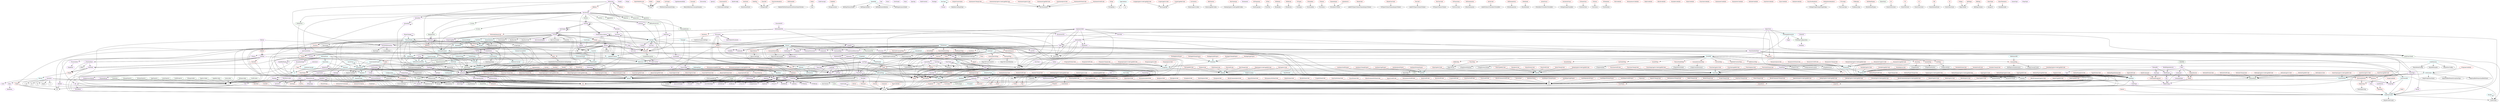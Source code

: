 digraph alltypes {
	subgraph core {
		subgraph conceptchunk{
		ConceptChunk -> IdeaDict;
		ConceptChunk -> Sentence;
		ConceptChunk -> UID;
		ConceptChunk	[shape=oval, color=cyan3, label="ConceptChunk"];
		}
		subgraph commonconcept{
		CommonConcept -> CI;
		CommonConcept -> Sentence;
		CommonConcept	[shape=oval, color=cyan3, label="CommonConcept"];
		}
		subgraph conceptinstance{
		ConceptInstance -> ConceptChunk;
		ConceptInstance -> String;
		ConceptInstance -> ShortName;
		ConceptInstance	[shape=oval, color=cyan3, label="ConceptInstance"];
		}
	}
	subgraph citation {
		subgraph citation{
		Citation -> CitationKind;
		Citation -> CiteField;
		Citation -> UID;
		Citation -> ShortName;
		Citation	[shape=oval, color=cyan3, label="Citation"];
		}
		subgraph bibref{
		BibRef -> Citation;
		BibRef	[shape=oval, color=red2, label="BibRef"];
		}
		subgraph entryid{
		EntryID -> String;
		EntryID	[shape=oval, color=red2, label="EntryID"];
		}
	}
	subgraph commonidea {
		subgraph ci{
		CI -> NamedChunk;
		CI -> String;
		CI -> UID;
		CI	[shape=oval, color=cyan3, label="CI"];
		}
	}
	subgraph concept {
	}
	subgraph contraineds {
		subgraph constrainedchunk{
		ConstrainedChunk -> QuantityDict;
		ConstrainedChunk -> ConstraintE;
		ConstrainedChunk -> MaybeExpr;
		ConstrainedChunk	[shape=oval, color=cyan3, label="ConstrainedChunk"];
		}
		subgraph constrconcept{
		ConstrConcept -> DefinedQuantityDict;
		ConstrConcept -> ConstraintE;
		ConstrConcept -> MaybeExpr;
		ConstrConcept	[shape=oval, color=cyan3, label="ConstrConcept"];
		}
	}
	subgraph definedquantity {
		subgraph definedquantitydict{
		DefinedQuantityDict -> ConceptChunk;
		DefinedQuantityDict -> StageSymbol;
		DefinedQuantityDict -> Space;
		DefinedQuantityDict -> MaybeUnitDefn;
		DefinedQuantityDict	[shape=oval, color=cyan3, label="DefinedQuantityDict"];
		}
	}
	subgraph eq {
		subgraph qdefinition{
		QDefinition -> DefinedQuantityDict;
		QDefinition -> UID;
		QDefinition -> Expr;
		QDefinition	[shape=oval, color=cyan3, label="QDefinition"];
		}
	}
	subgraph namedargument {
		subgraph namedargument{
		NamedArgument -> QuantityDict;
		NamedArgument	[shape=oval, color=darkgreen, label="NamedArgument"];
		}
	}
	subgraph namedidea {
		subgraph namedchunk{
		NamedChunk -> UID;
		NamedChunk -> NP;
		NamedChunk	[shape=oval, color=cyan3, label="NamedChunk"];
		}
		subgraph ideadict{
		IdeaDict -> NamedChunk;
		IdeaDict -> MaybeString;
		IdeaDict	[shape=oval, color=cyan3, label="IdeaDict"];
		}
	}
	subgraph quantity {
		subgraph quantitydict{
		QuantityDict -> IdeaDict;
		QuantityDict -> Space;
		QuantityDict -> StageSymbol;
		QuantityDict -> MaybeUnitDefn;
		QuantityDict	[shape=oval, color=cyan3, label="QuantityDict"];
		}
	}
	subgraph relation {
		subgraph relationconcept{
		RelationConcept -> ConceptChunk;
		RelationConcept -> Relation;
		RelationConcept	[shape=oval, color=cyan3, label="RelationConcept"];
		}
	}
	subgraph uncertainquantity {
		subgraph uncertainchunk{
		UncertainChunk -> ConstrainedChunk;
		UncertainChunk -> Uncertainty;
		UncertainChunk	[shape=oval, color=cyan3, label="UncertainChunk"];
		}
		subgraph uncertq{
		UncertQ -> ConstrConcept;
		UncertQ -> Uncertainty;
		UncertQ	[shape=oval, color=cyan3, label="UncertQ"];
		}
	}
	subgraph unitdefn {
		subgraph unitdefn{
		UnitDefn -> ConceptChunk;
		UnitDefn -> UnitSymbol;
		UnitDefn -> UID;
		UnitDefn	[shape=oval, color=cyan3, label="UnitDefn"];
		}
		subgraph unitequation{
		UnitEquation -> UID;
		UnitEquation -> USymb;
		UnitEquation	[shape=oval, color=cyan3, label="UnitEquation"];
		}
	}
	subgraph unital {
		subgraph unitalchunk{
		UnitalChunk -> DefinedQuantityDict;
		UnitalChunk -> UnitDefn;
		UnitalChunk	[shape=oval, color=cyan3, label="UnitalChunk"];
		}
	}
	subgraph unitary {
		subgraph unitarychunk{
		UnitaryChunk -> QuantityDict;
		UnitaryChunk -> UnitDefn;
		UnitaryChunk	[shape=oval, color=cyan3, label="UnitaryChunk"];
		}
	}
	subgraph unitaryconcept {
		subgraph unitaryconceptdict{
		UnitaryConceptDict -> UnitaryChunk;
		UnitaryConceptDict -> Sentence;
		UnitaryConceptDict -> UID;
		UnitaryConceptDict	[shape=oval, color=cyan3, label="UnitaryConceptDict"];
		}
	}
	subgraph citations {
	}
	subgraph core {
	}
	subgraph core2 {
	}
	subgraph document {
	}
	subgraph citation {
		subgraph citefield{
		CiteField -> String;
		CiteField -> People;
		CiteField	[shape=oval, color=darkviolet, label="CiteField"];
		}
		subgraph hp{
		HP -> String;
		HP	[shape=oval, color=darkviolet, label="HP"];
		}
		subgraph citationkind{
		CitationKind -> editor;
		CitationKind -> People;
		CitationKind -> CiteField;
		CitationKind	[shape=oval, color=darkviolet, label="CitationKind"];
		}
	}
	subgraph date {
		subgraph month{
		Month	[shape=oval, color=darkviolet, label="Month"];
		}
	}
	subgraph sentence {
	}
	subgraph core {
		subgraph labelledcontent{
		LabelledContent -> Reference;
		LabelledContent -> RawContent;
		LabelledContent	[shape=oval, color=cyan3, label="LabelledContent"];
		}
		subgraph listtype{
		ListType -> ItemType;
		ListType -> Maybe;
		ListType -> String;
		ListType	[shape=oval, color=darkviolet, label="ListType"];
		}
		subgraph itemtype{
		ItemType -> Sentence;
		ItemType	[shape=oval, color=darkviolet, label="ItemType"];
		}
		subgraph contents{
		Contents -> UnlabelledContent;
		Contents -> LabelledContent;
		Contents	[shape=oval, color=darkviolet, label="Contents"];
		}
		subgraph dtype{
		DType	[shape=oval, color=darkviolet, label="DType"];
		}
		subgraph rawcontent{
		RawContent -> Sentence;
		RawContent -> Title;
		RawContent -> Bool;
		RawContent	[shape=oval, color=darkviolet, label="RawContent"];
		}
		subgraph unlabelledcontent{
		UnlabelledContent -> RawContent;
		UnlabelledContent	[shape=oval, color=darkgreen, label="UnlabelledContent"];
		}
		subgraph maxwidthpercent{
		MaxWidthPercent -> Float;
		MaxWidthPercent	[shape=oval, color=red2, label="MaxWidthPercent"];
		}
		subgraph title{
		Title -> Sentence;
		Title	[shape=oval, color=red2, label="Title"];
		}
		subgraph author{
		Author -> Sentence;
		Author	[shape=oval, color=red2, label="Author"];
		}
		subgraph header{
		Header -> Sentence;
		Header	[shape=oval, color=red2, label="Header"];
		}
		subgraph depth{
		Depth -> Int;
		Depth	[shape=oval, color=red2, label="Depth"];
		}
		subgraph width{
		Width -> Float;
		Width	[shape=oval, color=red2, label="Width"];
		}
		subgraph height{
		Height -> Float;
		Height	[shape=oval, color=red2, label="Height"];
		}
		subgraph listtuple{
		ListTuple -> TitleItemTypeMaybeString;
		ListTuple	[shape=oval, color=red2, label="ListTuple"];
		}
		subgraph filepath{
		Filepath -> String;
		Filepath	[shape=oval, color=red2, label="Filepath"];
		}
		subgraph lbl{
		Lbl -> Sentence;
		Lbl	[shape=oval, color=red2, label="Lbl"];
		}
		subgraph identifier{
		Identifier -> String;
		Identifier	[shape=oval, color=red2, label="Identifier"];
		}
	}
	subgraph diplays {
	}
	subgraph extract {
	}
	subgraph math {
	}
	subgraph precedence {
	}
	subgraph type {
		subgraph lbltype{
		LblType -> IRefProg;
		LblType -> String;
		LblType	[shape=oval, color=darkviolet, label="LblType"];
		}
		subgraph irefprog{
		IRefProg -> UID;
		IRefProg	[shape=oval, color=darkviolet, label="IRefProg"];
		}
	}
	subgraph core {
		subgraph capitalizationrule{
		CapitalizationRule	[shape=oval, color=darkviolet, label="CapitalizationRule"];
		}
		subgraph pluralrule{
		PluralRule	[shape=oval, color=darkviolet, label="PluralRule"];
		}
		subgraph np{
		NP -> String;
		NP -> PluralRule;
		NP	[shape=oval, color=darkviolet, label="NP"];
		}
		subgraph pluralform{
		PluralForm -> Sentence;
		PluralForm	[shape=oval, color=red2, label="PluralForm"];
		}
	}
	subgraph extract {
	}
	subgraph helpers {
	}
	subgraph ast {
		subgraph uri{
		URI -> Scheme;
		URI -> Authority;
		URI -> Path;
		URI -> Query;
		URI -> Fragment;
		URI -> String;
		URI	[shape=oval, color=darkviolet, label="URI"];
		}
		subgraph scheme{
		Scheme	[shape=oval, color=darkviolet, label="Scheme"];
		}
		subgraph authority{
		Authority -> Username;
		Authority -> Password;
		Authority -> Host;
		Authority -> Port;
		Authority	[shape=oval, color=darkviolet, label="Authority"];
		}
		subgraph port{
		Port -> Int;
		Port	[shape=oval, color=darkviolet, label="Port"];
		}
		subgraph path{
		Path -> String;
		Path	[shape=oval, color=red2, label="Path"];
		}
		subgraph query{
		Query -> String;
		Query	[shape=oval, color=red2, label="Query"];
		}
		subgraph fragment{
		Fragment -> String;
		Fragment	[shape=oval, color=red2, label="Fragment"];
		}
		subgraph username{
		Username -> String;
		Username	[shape=oval, color=red2, label="Username"];
		}
		subgraph password{
		Password -> String;
		Password	[shape=oval, color=red2, label="Password"];
		}
		subgraph host{
		Host -> String;
		Host	[shape=oval, color=red2, label="Host"];
		}
	}
	subgraph core {
		subgraph uncertainty{
		Uncertainty -> MaybeDouble;
		Uncertainty -> MaybeInt;
		Uncertainty	[shape=oval, color=cyan3, label="Uncertainty"];
		}
	}
	subgraph clasess {
		subgraph conceptc{
		Conceptc -> IdeacDefinitioncConceptDomainc;
		Conceptc	[shape=oval, color=red2, label="Conceptc"];
		}
	}
	subgraph contraints {
		subgraph constraintreason{
		ConstraintReason	[shape=oval, color=darkviolet, label="ConstraintReason"];
		}
		subgraph constrainta{
		Constrainta -> ConstraintReason;
		Constrainta -> RealInterval;
		Constrainta -> a;
		Constrainta -> Constraint;
		Constrainta -> Expr;
		Constrainta -> ConstraintE;
		Constrainta	[shape=oval, color=darkviolet, label="Constrainta"];
		}
		subgraph constrainte{
		ConstraintE -> ConstraintExpr;
		ConstraintE	[shape=oval, color=red2, label="ConstraintE"];
		}
	}
	subgraph decoratedreference {
		subgraph decref{
		DecRef -> Reference;
		DecRef -> RefInfo;
		DecRef	[shape=oval, color=cyan3, label="DecRef"];
		}
	}
	subgraph derivation {
		subgraph derivation{
		Derivation -> Sentence;
		Derivation -> Derivation;
		Derivation	[shape=oval, color=darkviolet, label="Derivation"];
		}
	}
	subgraph development {
	}
	subgraph diplays {
	}
	subgraph diplayclassess {
	}
	subgraph diplayexprs {
		subgraph displaybinop{
		DisplayBinOp	[shape=oval, color=darkviolet, label="DisplayBinOp"];
		}
		subgraph displayassocbinop{
		DisplayAssocBinOp	[shape=oval, color=darkviolet, label="DisplayAssocBinOp"];
		}
		subgraph displayexpr{
		DisplayExpr -> Expr;
		DisplayExpr -> DisplayExpr;
		DisplayExpr -> Space;
		DisplayExpr -> DisplayBinOp;
		DisplayExpr -> DisplayAssocBinOp;
		DisplayExpr -> UID;
		DisplayExpr	[shape=oval, color=darkviolet, label="DisplayExpr"];
		}
	}
	subgraph document {
		subgraph section{
		Section -> Title;
		Section -> SecCons;
		Section -> Reference;
		Section	[shape=oval, color=cyan3, label="Section"];
		}
		subgraph section{
		Section -> Depth;
		Section -> SecHeader;
		Section -> Content;
		Section	[shape=oval, color=cyan3, label="Section"];
		}
		subgraph seccons{
		SecCons -> Section;
		SecCons -> Contents;
		SecCons	[shape=oval, color=darkviolet, label="SecCons"];
		}
		subgraph secheader{
		SecHeader -> Title;
		SecHeader -> Reference;
		SecHeader	[shape=oval, color=darkviolet, label="SecHeader"];
		}
		subgraph content{
		Content -> Contents;
		Content	[shape=oval, color=darkviolet, label="Content"];
		}
		subgraph document{
		Document -> Title;
		Document -> Author;
		Document -> ShowTableOfContents;
		Document -> Section;
		Document	[shape=oval, color=darkviolet, label="Document"];
		}
		subgraph showtableofcontents{
		ShowTableOfContents -> Document;
		ShowTableOfContents	[shape=oval, color=darkviolet, label="ShowTableOfContents"];
		}
	}
	subgraph expr {
		subgraph arithbinop{
		ArithBinOp	[shape=oval, color=darkviolet, label="ArithBinOp"];
		}
		subgraph eqbinop{
		EqBinOp	[shape=oval, color=darkviolet, label="EqBinOp"];
		}
		subgraph boolbinop{
		BoolBinOp	[shape=oval, color=darkviolet, label="BoolBinOp"];
		}
		subgraph labinop{
		LABinOp	[shape=oval, color=darkviolet, label="LABinOp"];
		}
		subgraph ordbinop{
		OrdBinOp	[shape=oval, color=darkviolet, label="OrdBinOp"];
		}
		subgraph vvvbinop{
		VVVBinOp	[shape=oval, color=darkviolet, label="VVVBinOp"];
		}
		subgraph vvnbinop{
		VVNBinOp	[shape=oval, color=darkviolet, label="VVNBinOp"];
		}
		subgraph assocarithoper{
		AssocArithOper	[shape=oval, color=darkviolet, label="AssocArithOper"];
		}
		subgraph assocbooloper{
		AssocBoolOper	[shape=oval, color=darkviolet, label="AssocBoolOper"];
		}
		subgraph ufunc{
		UFunc	[shape=oval, color=darkviolet, label="UFunc"];
		}
		subgraph ufuncb{
		UFuncB	[shape=oval, color=darkviolet, label="UFuncB"];
		}
		subgraph ufuncvv{
		UFuncVV	[shape=oval, color=darkviolet, label="UFuncVV"];
		}
		subgraph ufuncvn{
		UFuncVN	[shape=oval, color=darkviolet, label="UFuncVN"];
		}
		subgraph completeness{
		Completeness	[shape=oval, color=darkviolet, label="Completeness"];
		}
		subgraph expr{
		Expr -> Double;
		Expr -> Expr;
		Expr -> Integer;
		Expr -> String;
		Expr -> AssocArithOper;
		Expr -> AssocBoolOper;
		Expr -> DerivType;
		Expr -> UID;
		Expr -> Completeness;
		Expr -> ExprRelation;
		Expr -> UFunc;
		Expr -> UFuncB;
		Expr -> UFuncVV;
		Expr -> UFuncVN;
		Expr -> ArithBinOp;
		Expr -> BoolBinOp;
		Expr -> EqBinOp;
		Expr -> LABinOp;
		Expr -> OrdBinOp;
		Expr -> VVVBinOp;
		Expr -> VVNBinOp;
		Expr -> DomainDesc;
		Expr -> RealInterval;
		Expr	[shape=oval, color=darkviolet, label="Expr"];
		}
		subgraph derivtype{
		DerivType	[shape=oval, color=darkviolet, label="DerivType"];
		}
		subgraph relation{
		Relation -> Expr;
		Relation	[shape=oval, color=red2, label="Relation"];
		}
		subgraph variable{
		Variable -> String;
		Variable	[shape=oval, color=red2, label="Variable"];
		}
	}
	subgraph mics {
	}
	subgraph nounpraehs {
		subgraph capitalization{
		Capitalization -> Sentence;
		Capitalization	[shape=oval, color=red2, label="Capitalization"];
		}
		subgraph pluralstring{
		PluralString -> String;
		PluralString	[shape=oval, color=red2, label="PluralString"];
		}
	}
	subgraph people {
		subgraph person{
		Person -> String;
		Person -> Conv;
		Person	[shape=oval, color=cyan3, label="Person"];
		}
		subgraph conv{
		Conv	[shape=oval, color=darkviolet, label="Conv"];
		}
		subgraph people{
		People -> Person;
		People	[shape=oval, color=red2, label="People"];
		}
	}
	subgraph reference {
		subgraph reference{
		Reference -> UID;
		Reference -> LblType;
		Reference -> ShortName;
		Reference	[shape=oval, color=cyan3, label="Reference"];
		}
	}
	subgraph sentence {
		subgraph sentencestyle{
		SentenceStyle	[shape=oval, color=darkviolet, label="SentenceStyle"];
		}
		subgraph termcapitalization{
		TermCapitalization	[shape=oval, color=darkviolet, label="TermCapitalization"];
		}
		subgraph refinfo{
		RefInfo -> Int;
		RefInfo -> String;
		RefInfo	[shape=oval, color=darkviolet, label="RefInfo"];
		}
		subgraph sentence{
		Sentence -> SentenceStyle;
		Sentence -> TermCapitalization;
		Sentence -> UID;
		Sentence -> Sentence;
		Sentence -> USymb;
		Sentence -> String;
		Sentence -> Symbol;
		Sentence	[shape=oval, color=darkviolet, label="Sentence"];
		}
	}
	subgraph sorthandhs {
	}
	subgraph sortnameh {
		subgraph shortname{
		ShortName -> Sentence;
		ShortName	[shape=oval, color=darkgreen, label="ShortName"];
		}
	}
	subgraph space {
		subgraph space{
		Space	[shape=oval, color=cyan3, label="Space"];
		}
		subgraph rtopology{
		RTopology	[shape=oval, color=darkviolet, label="RTopology"];
		}
		subgraph domaindescab{
		DomainDescab -> Symbol;
		DomainDescab -> RTopology;
		DomainDescab -> a;
		DomainDescab -> b;
		DomainDescab -> DomainDesc;
		DomainDescab	[shape=oval, color=darkviolet, label="DomainDescab"];
		}
		subgraph inclusive{
		Inclusive	[shape=oval, color=darkviolet, label="Inclusive"];
		}
		subgraph realintervalab{
		RealIntervalab -> Inclusive;
		RealIntervalab -> a;
		RealIntervalab -> b;
		RealIntervalab -> RealInterval;
		RealIntervalab	[shape=oval, color=darkviolet, label="RealIntervalab"];
		}
		subgraph primitive{
		Primitive -> Space;
		Primitive	[shape=oval, color=red2, label="Primitive"];
		}
	}
	subgraph stages {
		subgraph stage{
		Stage	[shape=oval, color=darkviolet, label="Stage"];
		}
	}
	subgraph symbol {
		subgraph decoration{
		Decoration	[shape=oval, color=darkviolet, label="Decoration"];
		}
		subgraph symbol{
		Symbol -> String;
		Symbol	[shape=oval, color=darkviolet, label="Symbol"];
		}
	}
	subgraph uid {
		subgraph uid{
		UID -> String;
		UID	[shape=oval, color=red2, label="UID"];
		}
	}
	subgraph uncertainty {
	}
	subgraph unicode {
		subgraph special{
		Special	[shape=oval, color=darkviolet, label="Special"];
		}
	}
	subgraph unitlang {
		subgraph udefn{
		UDefn -> USymb;
		UDefn	[shape=oval, color=darkviolet, label="UDefn"];
		}
		subgraph unitsymbol{
		UnitSymbol -> USymb;
		UnitSymbol -> UDefn;
		UnitSymbol -> UnitSymbol;
		UnitSymbol	[shape=oval, color=darkviolet, label="UnitSymbol"];
		}
		subgraph usymb{
		USymb -> Symbol;
		USymb -> Integer;
		USymb	[shape=oval, color=darkgreen, label="USymb"];
		}
	}
	subgraph drails {
	}
	subgraph domains {
	}
	subgraph codebaes {
		subgraph varorfunc{
		VarOrFunc -> QuantityDict;
		VarOrFunc -> VarOrFunc;
		VarOrFunc	[shape=oval, color=cyan3, label="VarOrFunc"];
		}
		subgraph codevarchunk{
		CodeVarChunk -> CodeChunk;
		CodeVarChunk -> MaybeCodeChunk;
		CodeVarChunk	[shape=oval, color=cyan3, label="CodeVarChunk"];
		}
		subgraph codefuncchunk{
		CodeFuncChunk -> CodeChunk;
		CodeFuncChunk	[shape=oval, color=darkgreen, label="CodeFuncChunk"];
		}
	}
	subgraph convert {
	}
	subgraph development {
	}
	subgraph extract {
	}
	subgraph precedence {
	}
	subgraph expr {
		subgraph arithbinop{
		ArithBinOp	[shape=oval, color=darkviolet, label="ArithBinOp"];
		}
		subgraph eqbinop{
		EqBinOp	[shape=oval, color=darkviolet, label="EqBinOp"];
		}
		subgraph boolbinop{
		BoolBinOp	[shape=oval, color=darkviolet, label="BoolBinOp"];
		}
		subgraph labinop{
		LABinOp	[shape=oval, color=darkviolet, label="LABinOp"];
		}
		subgraph ordbinop{
		OrdBinOp	[shape=oval, color=darkviolet, label="OrdBinOp"];
		}
		subgraph vvvbinop{
		VVVBinOp	[shape=oval, color=darkviolet, label="VVVBinOp"];
		}
		subgraph vvnbinop{
		VVNBinOp	[shape=oval, color=darkviolet, label="VVNBinOp"];
		}
		subgraph assocarithoper{
		AssocArithOper	[shape=oval, color=darkviolet, label="AssocArithOper"];
		}
		subgraph assocbooloper{
		AssocBoolOper	[shape=oval, color=darkviolet, label="AssocBoolOper"];
		}
		subgraph ufunc{
		UFunc	[shape=oval, color=darkviolet, label="UFunc"];
		}
		subgraph ufuncb{
		UFuncB	[shape=oval, color=darkviolet, label="UFuncB"];
		}
		subgraph ufuncvv{
		UFuncVV	[shape=oval, color=darkviolet, label="UFuncVV"];
		}
		subgraph ufuncvn{
		UFuncVN	[shape=oval, color=darkviolet, label="UFuncVN"];
		}
		subgraph codeexpr{
		CodeExpr -> Double;
		CodeExpr -> CodeExpr;
		CodeExpr -> Integer;
		CodeExpr -> String;
		CodeExpr -> AssocArithOper;
		CodeExpr -> AssocBoolOper;
		CodeExpr -> UID;
		CodeExpr -> Completeness;
		CodeExpr -> UFunc;
		CodeExpr -> UFuncB;
		CodeExpr -> UFuncVV;
		CodeExpr -> UFuncVN;
		CodeExpr -> ArithBinOp;
		CodeExpr -> BoolBinOp;
		CodeExpr -> EqBinOp;
		CodeExpr -> LABinOp;
		CodeExpr -> OrdBinOp;
		CodeExpr -> VVVBinOp;
		CodeExpr -> VVNBinOp;
		CodeExpr -> DomainDesc;
		CodeExpr -> RealInterval;
		CodeExpr	[shape=oval, color=darkviolet, label="CodeExpr"];
		}
	}
	subgraph codeexpr {
	}
	subgraph odelibraries {
	}
	subgraph code {
	}
	subgraph codedefinition {
		subgraph definitiontype{
		DefinitionType -> CodeChunk;
		DefinitionType -> CodeExpr;
		DefinitionType -> DefinitionType;
		DefinitionType	[shape=oval, color=cyan3, label="DefinitionType"];
		}
	}
	subgraph contraintmaps {
		subgraph constraintce{
		ConstraintCE -> ConstraintCodeExpr;
		ConstraintCE	[shape=oval, color=red2, label="ConstraintCE"];
		}
		subgraph constraintcemap{
		ConstraintCEMap -> MapUIDConstraintCE;
		ConstraintCEMap	[shape=oval, color=red2, label="ConstraintCEMap"];
		}
	}
	subgraph parameter {
		subgraph passby{
		PassBy -> CodeChunk;
		PassBy -> PassBy;
		PassBy	[shape=oval, color=cyan3, label="PassBy"];
		}
	}
	subgraph ast {
		subgraph docconfig{
		DocConfig -> String;
		DocConfig -> Bool;
		DocConfig	[shape=oval, color=cyan3, label="DocConfig"];
		}
		subgraph buildname{
		BuildName -> BuildName;
		BuildName -> Ext;
		BuildName	[shape=oval, color=darkviolet, label="BuildName"];
		}
		subgraph ext{
		Ext -> MakeString;
		Ext	[shape=oval, color=darkviolet, label="Ext"];
		}
		subgraph builddependencies{
		BuildDependencies -> BuildName;
		BuildDependencies	[shape=oval, color=darkviolet, label="BuildDependencies"];
		}
		subgraph buildconfig{
		BuildConfig	[shape=oval, color=darkviolet, label="BuildConfig"];
		}
		subgraph runtype{
		RunType -> CommandFragment;
		RunType	[shape=oval, color=darkviolet, label="RunType"];
		}
		subgraph runnable{
		Runnable -> BuildName;
		Runnable -> NameOpts;
		Runnable -> RunType;
		Runnable	[shape=oval, color=darkviolet, label="Runnable"];
		}
		subgraph commandfragment{
		CommandFragment -> MakeString;
		CommandFragment	[shape=oval, color=red2, label="CommandFragment"];
		}
		subgraph buildcommand{
		BuildCommand -> CommandFragment;
		BuildCommand	[shape=oval, color=red2, label="BuildCommand"];
		}
		subgraph interpretercommand{
		InterpreterCommand -> String;
		InterpreterCommand	[shape=oval, color=red2, label="InterpreterCommand"];
		}
		subgraph interpreteroption{
		InterpreterOption -> String;
		InterpreterOption	[shape=oval, color=red2, label="InterpreterOption"];
		}
	}
	subgraph import {
		subgraph codeharness{
		CodeHarness -> MaybeBuildConfig;
		CodeHarness -> MaybeRunnable;
		CodeHarness -> GOOLState;
		CodeHarness -> ProgData;
		CodeHarness -> MaybeDocConfig;
		CodeHarness	[shape=oval, color=cyan3, label="CodeHarness"];
		}
	}
	subgraph import {
		subgraph optimizechoice{
		OptimizeChoice -> Doc;
		OptimizeChoice	[shape=oval, color=red2, label="OptimizeChoice"];
		}
		subgraph projname{
		ProjName -> String;
		ProjName	[shape=oval, color=red2, label="ProjName"];
		}
	}
	subgraph csarprendererh {
		subgraph csharpprojecta{
		CSharpProjecta -> a;
		CSharpProjecta	[shape=oval, color=darkgreen, label="CSharpProjecta"];
		}
		subgraph packagecsharpproject{
		PackageCSharpProject -> PackData;
		PackageCSharpProject	[shape=oval, color=red2, label="PackageCSharpProject"];
		}
		subgraph auxiliarycsharpproject{
		AuxiliaryCSharpProject -> AuxData;
		AuxiliaryCSharpProject	[shape=oval, color=red2, label="AuxiliaryCSharpProject"];
		}
		subgraph auxhelpercsharpproject{
		AuxHelperCSharpProject -> Doc;
		AuxHelperCSharpProject	[shape=oval, color=red2, label="AuxHelperCSharpProject"];
		}
	}
	subgraph cpprenderer {
		subgraph cppprojecta{
		CppProjecta -> a;
		CppProjecta	[shape=oval, color=darkgreen, label="CppProjecta"];
		}
		subgraph packagecppproject{
		PackageCppProject -> PackData;
		PackageCppProject	[shape=oval, color=red2, label="PackageCppProject"];
		}
		subgraph auxiliarycppproject{
		AuxiliaryCppProject -> AuxData;
		AuxiliaryCppProject	[shape=oval, color=red2, label="AuxiliaryCppProject"];
		}
		subgraph auxhelpercppproject{
		AuxHelperCppProject -> Doc;
		AuxHelperCppProject	[shape=oval, color=red2, label="AuxHelperCppProject"];
		}
	}
	subgraph javarenderer {
		subgraph javaprojecta{
		JavaProjecta -> a;
		JavaProjecta	[shape=oval, color=darkgreen, label="JavaProjecta"];
		}
		subgraph packagejavaproject{
		PackageJavaProject -> PackData;
		PackageJavaProject	[shape=oval, color=red2, label="PackageJavaProject"];
		}
		subgraph auxiliaryjavaproject{
		AuxiliaryJavaProject -> AuxData;
		AuxiliaryJavaProject	[shape=oval, color=red2, label="AuxiliaryJavaProject"];
		}
		subgraph auxhelperjavaproject{
		AuxHelperJavaProject -> Doc;
		AuxHelperJavaProject	[shape=oval, color=red2, label="AuxHelperJavaProject"];
		}
	}
	subgraph languagepolymorpich {
	}
	subgraph pytonrendererh {
		subgraph pythonprojecta{
		PythonProjecta -> a;
		PythonProjecta	[shape=oval, color=darkgreen, label="PythonProjecta"];
		}
		subgraph packagepythonproject{
		PackagePythonProject -> PackData;
		PackagePythonProject	[shape=oval, color=red2, label="PackagePythonProject"];
		}
		subgraph auxiliarypythonproject{
		AuxiliaryPythonProject -> AuxData;
		AuxiliaryPythonProject	[shape=oval, color=red2, label="AuxiliaryPythonProject"];
		}
		subgraph auxhelperpythonproject{
		AuxHelperPythonProject -> Doc;
		AuxHelperPythonProject	[shape=oval, color=red2, label="AuxHelperPythonProject"];
		}
	}
	subgraph swiftrenderer {
		subgraph swiftprojecta{
		SwiftProjecta -> a;
		SwiftProjecta	[shape=oval, color=darkgreen, label="SwiftProjecta"];
		}
		subgraph packageswiftproject{
		PackageSwiftProject -> PackData;
		PackageSwiftProject	[shape=oval, color=red2, label="PackageSwiftProject"];
		}
		subgraph auxiliaryswiftproject{
		AuxiliarySwiftProject -> AuxData;
		AuxiliarySwiftProject	[shape=oval, color=red2, label="AuxiliarySwiftProject"];
		}
		subgraph auxhelperswiftproject{
		AuxHelperSwiftProject -> Doc;
		AuxHelperSwiftProject	[shape=oval, color=red2, label="AuxHelperSwiftProject"];
		}
	}
	subgraph clasinterfaces {
		subgraph readmeinfo{
		ReadMeInfo -> LangAbbrev;
		ReadMeInfo -> LangVers;
		ReadMeInfo -> MaybeString;
		ReadMeInfo -> ImplementationType;
		ReadMeInfo -> Name;
		ReadMeInfo -> FilePath;
		ReadMeInfo -> Contributor;
		ReadMeInfo -> CaseName;
		ReadMeInfo	[shape=oval, color=cyan3, label="ReadMeInfo"];
		}
		subgraph langabbrev{
		LangAbbrev -> String;
		LangAbbrev	[shape=oval, color=red2, label="LangAbbrev"];
		}
		subgraph langvers{
		LangVers -> String;
		LangVers	[shape=oval, color=red2, label="LangVers"];
		}
		subgraph casename{
		CaseName -> String;
		CaseName	[shape=oval, color=red2, label="CaseName"];
		}
		subgraph contributor{
		Contributor -> String;
		Contributor	[shape=oval, color=red2, label="Contributor"];
		}
	}
	subgraph data {
		subgraph auxdata{
		AuxData -> FilePath;
		AuxData -> Doc;
		AuxData	[shape=oval, color=cyan3, label="AuxData"];
		}
		subgraph packdata{
		PackData -> ProgData;
		PackData -> AuxData;
		PackData	[shape=oval, color=cyan3, label="PackData"];
		}
	}
	subgraph languagerenderer {
	}
	subgraph configparers {
		subgraph configuration{
		Configuration -> String;
		Configuration -> MaybeString;
		Configuration -> Options;
		Configuration	[shape=oval, color=cyan3, label="Configuration"];
		}
	}
	subgraph comments {
	}
	subgraph conceptmatch {
	}
	subgraph decriptionss {
	}
	subgraph drailstates {
		subgraph drasilstate{
		DrasilState -> CodeSpec;
		DrasilState -> Modularity;
		DrasilState -> ImplementationType;
		DrasilState -> Structure;
		DrasilState -> ConstantStructure;
		DrasilState -> ConstantRepr;
		DrasilState -> MatchedConceptMap;
		DrasilState -> MatchedSpaces;
		DrasilState -> ConstraintBehaviour;
		DrasilState -> Comments;
		DrasilState -> Verbosity;
		DrasilState -> String;
		DrasilState -> Logging;
		DrasilState -> AuxFile;
		DrasilState -> Expr;
		DrasilState -> Mod;
		DrasilState -> Name;
		DrasilState -> ExtLibMap;
		DrasilState -> FilePath;
		DrasilState -> ModExportMap;
		DrasilState -> ClassDefinitionMap;
		DrasilState -> Doc;
		DrasilState -> Space;
		DrasilState	[shape=oval, color=cyan3, label="DrasilState"];
		}
		subgraph matchedspaces{
		MatchedSpaces -> SpaceGenStateCodeType;
		MatchedSpaces	[shape=oval, color=red2, label="MatchedSpaces"];
		}
		subgraph extlibmap{
		ExtLibMap -> MapStringExtLibState;
		ExtLibMap	[shape=oval, color=red2, label="ExtLibMap"];
		}
		subgraph modexportmap{
		ModExportMap -> MapStringString;
		ModExportMap	[shape=oval, color=red2, label="ModExportMap"];
		}
		subgraph classdefinitionmap{
		ClassDefinitionMap -> MapStringString;
		ClassDefinitionMap	[shape=oval, color=red2, label="ClassDefinitionMap"];
		}
		subgraph genstate{
		GenState -> StateDrasilState;
		GenState	[shape=oval, color=red2, label="GenState"];
		}
		subgraph modexp{
		ModExp -> StringString;
		ModExp	[shape=oval, color=red2, label="ModExp"];
		}
		subgraph classdef{
		ClassDef -> StringString;
		ClassDef	[shape=oval, color=red2, label="ClassDef"];
		}
	}
	subgraph functioncalls {
	}
	subgraph genode {
		subgraph odegeninfo{
		ODEGenInfo -> MaybeFilePathNameExtLibStateNameVersion;
		ODEGenInfo	[shape=oval, color=red2, label="ODEGenInfo"];
		}
	}
	subgraph generategool {
		subgraph classtype{
		ClassType -> OOProg;
		ClassType -> r;
		ClassType -> ClassType;
		ClassType -> Name;
		ClassType -> Maybe;
		ClassType -> Description;
		ClassType	[shape=oval, color=darkviolet, label="ClassType"];
		}
	}
	subgraph generator {
	}
	subgraph helpers {
	}
	subgraph import {
	}
	subgraph logging {
	}
	subgraph modules {
		subgraph calctype{
		CalcType -> OOProg;
		CalcType -> r;
		CalcType -> CalcType;
		CalcType -> CodeDefinition;
		CalcType -> CodeExpr;
		CalcType	[shape=oval, color=darkviolet, label="CalcType"];
		}
		subgraph constraintce{
		ConstraintCE -> ConstraintCodeExpr;
		ConstraintCE	[shape=oval, color=red2, label="ConstraintCE"];
		}
	}
	subgraph parameters {
		subgraph paramtype{
		ParamType -> ParamType;
		ParamType -> Bool;
		ParamType	[shape=oval, color=darkviolet, label="ParamType"];
		}
	}
	subgraph readinput {
	}
	subgraph spacematch {
	}
	subgraph writeinput {
	}
	subgraph writereadme {
	}
	subgraph code {
		subgraph code{
		Code -> FilePath;
		Code	[shape=oval, color=darkgreen, label="Code"];
		}
	}
	subgraph codegeneration {
	}
	subgraph codequantitydicts {
	}
	subgraph datadecs {
		subgraph datadesc_{
		DataDesc_ -> Data_;
		DataDesc_ -> Delimiter;
		DataDesc_ -> DataDesc_;
		DataDesc_	[shape=oval, color=darkviolet, label="DataDesc_"];
		}
		subgraph data_{
		Data_ -> DataItem_;
		Data_	[shape=oval, color=darkviolet, label="Data_"];
		}
		subgraph dataitem_{
		DataItem_	[shape=oval, color=darkviolet, label="DataItem_"];
		}
		subgraph data{
		Data -> DataItem;
		Data	[shape=oval, color=darkviolet, label="Data"];
		}
		subgraph linepattern{
		LinePattern -> DataItem;
		LinePattern	[shape=oval, color=darkviolet, label="LinePattern"];
		}
		subgraph dataitem{
		DataItem -> CodeVarChunk;
		DataItem	[shape=oval, color=red2, label="DataItem"];
		}
		subgraph delimiter{
		Delimiter -> String;
		Delimiter	[shape=oval, color=red2, label="Delimiter"];
		}
		subgraph datadesc{
		DataDesc -> Data;
		DataDesc	[shape=oval, color=red2, label="DataDesc"];
		}
		subgraph delim{
		Delim -> Char;
		Delim	[shape=oval, color=red2, label="Delim"];
		}
	}
	subgraph extlibimport {
		subgraph extlibstate{
		ExtLibState -> Mod;
		ExtLibState -> FuncStmt;
		ExtLibState -> Name;
		ExtLibState -> String;
		ExtLibState	[shape=oval, color=cyan3, label="ExtLibState"];
		}
	}
	subgraph externallibrary {
		subgraph step{
		Step -> FunctionInterface;
		Step -> NonEmpty;
		Step -> CodeExpr;
		Step -> Condition;
		Step -> Step;
		Step -> CodeVarChunk;
		Step -> FuncStmt;
		Step	[shape=oval, color=darkviolet, label="Step"];
		}
		subgraph functioninterface{
		FunctionInterface -> NonEmpty;
		FunctionInterface -> Requires;
		FunctionInterface -> FuncType;
		FunctionInterface -> CodeFuncChunk;
		FunctionInterface -> Argument;
		FunctionInterface -> Maybe;
		FunctionInterface -> Result;
		FunctionInterface	[shape=oval, color=darkviolet, label="FunctionInterface"];
		}
		subgraph result{
		Result -> CodeVarChunk;
		Result	[shape=oval, color=darkviolet, label="Result"];
		}
		subgraph argument{
		Argument -> Maybe;
		Argument -> NamedArgument;
		Argument -> ArgumentInfo;
		Argument	[shape=oval, color=darkviolet, label="Argument"];
		}
		subgraph argumentinfo{
		ArgumentInfo -> CodeExpr;
		ArgumentInfo -> Space;
		ArgumentInfo -> Maybe;
		ArgumentInfo -> CodeVarChunk;
		ArgumentInfo -> CodeFuncChunk;
		ArgumentInfo -> Parameter;
		ArgumentInfo -> Step;
		ArgumentInfo -> Requires;
		ArgumentInfo -> Description;
		ArgumentInfo -> ClassInfo;
		ArgumentInfo -> NonEmpty;
		ArgumentInfo	[shape=oval, color=darkviolet, label="ArgumentInfo"];
		}
		subgraph parameter{
		Parameter -> ParameterChunk;
		Parameter -> Space;
		Parameter	[shape=oval, color=darkviolet, label="Parameter"];
		}
		subgraph classinfo{
		ClassInfo -> MethodInfo;
		ClassInfo -> String;
		ClassInfo	[shape=oval, color=darkviolet, label="ClassInfo"];
		}
		subgraph methodinfo{
		MethodInfo -> Description;
		MethodInfo -> Parameter;
		MethodInfo -> Step;
		MethodInfo -> CodeFuncChunk;
		MethodInfo -> Maybe;
		MethodInfo -> NonEmpty;
		MethodInfo	[shape=oval, color=darkviolet, label="MethodInfo"];
		}
		subgraph functype{
		FuncType -> CodeVarChunk;
		FuncType -> StepGroup;
		FuncType -> ExternalLibrary;
		FuncType	[shape=oval, color=darkviolet, label="FuncType"];
		}
		subgraph condition{
		Condition -> CodeExpr;
		Condition	[shape=oval, color=red2, label="Condition"];
		}
		subgraph requires{
		Requires -> String;
		Requires	[shape=oval, color=red2, label="Requires"];
		}
		subgraph externallibrary{
		ExternalLibrary -> StepGroup;
		ExternalLibrary	[shape=oval, color=red2, label="ExternalLibrary"];
		}
		subgraph stepgroup{
		StepGroup -> NonEmptyStep;
		StepGroup	[shape=oval, color=red2, label="StepGroup"];
		}
	}
	subgraph externallibrarycall {
		subgraph stepgroupfill{
		StepGroupFill -> Int;
		StepGroupFill -> StepFill;
		StepGroupFill	[shape=oval, color=darkviolet, label="StepGroupFill"];
		}
		subgraph stepfill{
		StepFill -> FunctionIntFill;
		StepFill -> NonEmpty;
		StepFill -> CodeExpr;
		StepFill -> StepFill;
		StepFill -> CodeVarChunk;
		StepFill	[shape=oval, color=darkviolet, label="StepFill"];
		}
		subgraph argumentfill{
		ArgumentFill -> Maybe;
		ArgumentFill -> NamedArgument;
		ArgumentFill -> CodeExpr;
		ArgumentFill	[shape=oval, color=darkviolet, label="ArgumentFill"];
		}
		subgraph parameterfill{
		ParameterFill -> ParameterChunk;
		ParameterFill	[shape=oval, color=darkviolet, label="ParameterFill"];
		}
		subgraph classinfofill{
		ClassInfoFill -> MethodInfoFill;
		ClassInfoFill	[shape=oval, color=darkviolet, label="ClassInfoFill"];
		}
		subgraph methodinfofill{
		MethodInfoFill -> ParameterFill;
		MethodInfoFill -> Initializer;
		MethodInfoFill -> StepFill;
		MethodInfoFill -> NonEmpty;
		MethodInfoFill -> StepGroupFill;
		MethodInfoFill -> ExternalLibraryCall;
		MethodInfoFill	[shape=oval, color=darkviolet, label="MethodInfoFill"];
		}
		subgraph functionintfill{
		FunctionIntFill -> ArgumentFill;
		FunctionIntFill	[shape=oval, color=darkgreen, label="FunctionIntFill"];
		}
		subgraph externallibrarycall{
		ExternalLibraryCall -> StepGroupFill;
		ExternalLibraryCall	[shape=oval, color=red2, label="ExternalLibraryCall"];
		}
	}
	subgraph lang {
		subgraph lang{
		Lang	[shape=oval, color=darkviolet, label="Lang"];
		}
	}
	subgraph odeinfo {
		subgraph odeinfo{
		ODEInfo -> CodeVarChunk;
		ODEInfo -> CodeExpr;
		ODEInfo -> ODEOptions;
		ODEInfo	[shape=oval, color=cyan3, label="ODEInfo"];
		}
		subgraph odeoptions{
		ODEOptions -> ODEMethod;
		ODEOptions -> CodeExpr;
		ODEOptions	[shape=oval, color=cyan3, label="ODEOptions"];
		}
		subgraph odemethod{
		ODEMethod	[shape=oval, color=darkviolet, label="ODEMethod"];
		}
	}
	subgraph odelibpckg {
		subgraph odelibpckg{
		ODELibPckg -> Name;
		ODELibPckg -> Version;
		ODELibPckg -> ExternalLibrary;
		ODELibPckg -> ODEInfoExternalLibraryCall;
		ODELibPckg -> MaybeFilePath;
		ODELibPckg -> Lang;
		ODELibPckg	[shape=oval, color=cyan3, label="ODELibPckg"];
		}
	}
	subgraph coicehs {
		subgraph choices{
		Choices -> Lang;
		Choices -> Modularity;
		Choices -> Structure;
		Choices -> ConstantStructure;
		Choices -> ConstantRepr;
		Choices -> ConceptMatchMap;
		Choices -> SpaceMatch;
		Choices -> ImplementationType;
		Choices -> ODELibPckg;
		Choices -> ODEInfo;
		Choices -> ConstraintBehaviour;
		Choices -> Comments;
		Choices -> Verbosity;
		Choices -> Visibility;
		Choices -> Logging;
		Choices -> FilePath;
		Choices -> AuxFile;
		Choices	[shape=oval, color=cyan3, label="Choices"];
		}
		subgraph modularity{
		Modularity -> InputModule;
		Modularity	[shape=oval, color=darkviolet, label="Modularity"];
		}
		subgraph inputmodule{
		InputModule	[shape=oval, color=darkviolet, label="InputModule"];
		}
		subgraph structure{
		Structure	[shape=oval, color=darkviolet, label="Structure"];
		}
		subgraph constantstructure{
		ConstantStructure	[shape=oval, color=darkviolet, label="ConstantStructure"];
		}
		subgraph constantrepr{
		ConstantRepr	[shape=oval, color=darkviolet, label="ConstantRepr"];
		}
		subgraph codeconcept{
		CodeConcept	[shape=oval, color=darkviolet, label="CodeConcept"];
		}
		subgraph implementationtype{
		ImplementationType	[shape=oval, color=darkviolet, label="ImplementationType"];
		}
		subgraph constraintbehaviour{
		ConstraintBehaviour	[shape=oval, color=darkviolet, label="ConstraintBehaviour"];
		}
		subgraph comments{
		Comments	[shape=oval, color=darkviolet, label="Comments"];
		}
		subgraph verbosity{
		Verbosity	[shape=oval, color=darkviolet, label="Verbosity"];
		}
		subgraph visibility{
		Visibility	[shape=oval, color=darkviolet, label="Visibility"];
		}
		subgraph logging{
		Logging	[shape=oval, color=darkviolet, label="Logging"];
		}
		subgraph auxfile{
		AuxFile -> FilePath;
		AuxFile	[shape=oval, color=darkviolet, label="AuxFile"];
		}
		subgraph conceptmatchmap{
		ConceptMatchMap -> MapUIDCodeConcept;
		ConceptMatchMap	[shape=oval, color=red2, label="ConceptMatchMap"];
		}
		subgraph matchedconceptmap{
		MatchedConceptMap -> MapUIDCodeConcept;
		MatchedConceptMap	[shape=oval, color=red2, label="MatchedConceptMap"];
		}
		subgraph spacematch{
		SpaceMatch -> SpaceCodeType;
		SpaceMatch	[shape=oval, color=red2, label="SpaceMatch"];
		}
	}
	subgraph code {
	}
	subgraph codespec {
		subgraph codespec{
		CodeSpec -> Name;
		CodeSpec -> a;
		CodeSpec -> Input;
		CodeSpec -> Derived;
		CodeSpec -> Output;
		CodeSpec -> FilePath;
		CodeSpec -> Def;
		CodeSpec -> ConstraintCEMap;
		CodeSpec -> Const;
		CodeSpec -> ConstantMap;
		CodeSpec -> Mod;
		CodeSpec -> ChunkDB;
		CodeSpec	[shape=oval, color=cyan3, label="CodeSpec"];
		}
		subgraph input{
		Input -> CodeVarChunk;
		Input	[shape=oval, color=red2, label="Input"];
		}
		subgraph output{
		Output -> CodeVarChunk;
		Output	[shape=oval, color=red2, label="Output"];
		}
		subgraph const{
		Const -> CodeDefinition;
		Const	[shape=oval, color=red2, label="Const"];
		}
		subgraph derived{
		Derived -> CodeDefinition;
		Derived	[shape=oval, color=red2, label="Derived"];
		}
		subgraph def{
		Def -> CodeDefinition;
		Def	[shape=oval, color=red2, label="Def"];
		}
		subgraph constantmap{
		ConstantMap -> MapUIDCodeDefinition;
		ConstantMap	[shape=oval, color=red2, label="ConstantMap"];
		}
		subgraph known{
		Known -> CodeVarChunk;
		Known	[shape=oval, color=red2, label="Known"];
		}
		subgraph need{
		Need -> CodeVarChunk;
		Need	[shape=oval, color=red2, label="Need"];
		}
	}
	subgraph mod {
		subgraph class{
		Class -> Name;
		Class -> MaybeName;
		Class -> Description;
		Class -> StateVariable;
		Class -> Func;
		Class	[shape=oval, color=cyan3, label="Class"];
		}
		subgraph statevariable{
		StateVariable -> ScopeTag;
		StateVariable -> CodeVarChunk;
		StateVariable	[shape=oval, color=cyan3, label="StateVariable"];
		}
		subgraph mod{
		Mod -> Name;
		Mod -> Description;
		Mod -> Import;
		Mod -> Class;
		Mod -> Func;
		Mod -> Mod;
		Mod	[shape=oval, color=darkviolet, label="Mod"];
		}
		subgraph func{
		Func -> FuncDef;
		Func -> FuncData;
		Func -> Name;
		Func -> Description;
		Func -> DataDesc;
		Func -> Func;
		Func	[shape=oval, color=darkviolet, label="Func"];
		}
		subgraph funcdata{
		FuncData -> Name;
		FuncData -> Description;
		FuncData -> DataDesc;
		FuncData -> FuncData;
		FuncData	[shape=oval, color=darkviolet, label="FuncData"];
		}
		subgraph funcdef{
		FuncDef -> Name;
		FuncDef -> Description;
		FuncDef -> ParameterChunk;
		FuncDef -> Space;
		FuncDef	[shape=oval, color=darkviolet, label="FuncDef"];
		}
		subgraph funcstmt{
		FuncStmt -> CodeVarChunk;
		FuncStmt -> CodeExpr;
		FuncStmt -> FuncStmt;
		FuncStmt -> Integer;
		FuncStmt	[shape=oval, color=darkviolet, label="FuncStmt"];
		}
		subgraph name{
		Name -> String;
		Name	[shape=oval, color=red2, label="Name"];
		}
		subgraph description{
		Description -> String;
		Description	[shape=oval, color=red2, label="Description"];
		}
		subgraph import{
		Import -> String;
		Import	[shape=oval, color=red2, label="Import"];
		}
		subgraph version{
		Version -> String;
		Version	[shape=oval, color=red2, label="Version"];
		}
		subgraph initializer{
		Initializer -> CodeVarChunkCodeExpr;
		Initializer	[shape=oval, color=red2, label="Initializer"];
		}
	}
	subgraph filetetss {
	}
	subgraph helloworld {
	}
	subgraph helper {
	}
	subgraph main {
	}
	subgraph obervers {
	}
	subgraph patterntets {
	}
	subgraph notebook {
	}
	subgraph references {
	}
	subgraph srs {
	}
	subgraph core {
		subgraph docsection{
		DocSection -> IntrodSec;
		DocSection -> BodySec;
		DocSection -> SmmrySec;
		DocSection -> ApndxSec;
		DocSection	[shape=oval, color=darkviolet, label="DocSection"];
		}
		subgraph introdsec{
		IntrodSec -> Contents;
		IntrodSec -> IntrodSub;
		IntrodSec	[shape=oval, color=darkviolet, label="IntrodSec"];
		}
		subgraph introdsub{
		IntrodSub -> Sentence;
		IntrodSub -> IntrodSub;
		IntrodSub	[shape=oval, color=darkviolet, label="IntrodSub"];
		}
		subgraph bodysub{
		BodySub -> Contents;
		BodySub -> BodySub;
		BodySub -> Section;
		BodySub	[shape=oval, color=darkviolet, label="BodySub"];
		}
		subgraph apndxsec{
		ApndxSec	[shape=oval, color=darkgreen, label="ApndxSec"];
		}
		subgraph bodysec{
		BodySec -> BodySub;
		BodySec	[shape=oval, color=darkgreen, label="BodySec"];
		}
		subgraph smmrysec{
		SmmrySec -> Contents;
		SmmrySec	[shape=oval, color=darkgreen, label="SmmrySec"];
		}
		subgraph nbdesc{
		NBDesc -> DocSection;
		NBDesc	[shape=oval, color=red2, label="NBDesc"];
		}
	}
	subgraph documentlanguage {
	}
	subgraph nbdecl {
		subgraph nbsection{
		NbSection -> IntrodSec;
		NbSection -> BodySec;
		NbSection -> SmmrySec;
		NbSection -> ApndxSec;
		NbSection -> SystemInformation;
		NbSection -> NBDecl;
		NbSection -> NBDesc;
		NbSection	[shape=oval, color=darkviolet, label="NbSection"];
		}
		subgraph nbdecl{
		NBDecl -> NbSection;
		NBDecl	[shape=oval, color=red2, label="NBDecl"];
		}
	}
	subgraph core {
		subgraph docsection{
		DocSection -> RefSec;
		DocSection -> IntroSec;
		DocSection -> StkhldrSec;
		DocSection -> GSDSec;
		DocSection -> SSDSec;
		DocSection -> ReqrmntSec;
		DocSection -> LCsSec;
		DocSection -> UCsSec;
		DocSection -> TraceabilitySec;
		DocSection -> AuxConstntSec;
		DocSection -> AppndxSec;
		DocSection -> OffShelfSolnsSec;
		DocSection	[shape=oval, color=darkviolet, label="DocSection"];
		}
		subgraph refsec{
		RefSec -> Contents;
		RefSec -> RefTab;
		RefSec	[shape=oval, color=darkviolet, label="RefSec"];
		}
		subgraph reftab{
		RefTab -> RefTab;
		RefTab -> TUIntro;
		RefTab -> UnitDefn;
		RefTab -> LabelledContent;
		RefTab -> TSIntro;
		RefTab -> LFunc;
		RefTab	[shape=oval, color=darkviolet, label="RefTab"];
		}
		subgraph tsintro{
		TSIntro -> TConvention;
		TSIntro	[shape=oval, color=darkviolet, label="TSIntro"];
		}
		subgraph tconvention{
		TConvention -> Emphasis;
		TConvention	[shape=oval, color=darkviolet, label="TConvention"];
		}
		subgraph emphasis{
		Emphasis	[shape=oval, color=darkviolet, label="Emphasis"];
		}
		subgraph literature{
		Literature -> Topic;
		Literature	[shape=oval, color=darkviolet, label="Literature"];
		}
		subgraph tuintro{
		TUIntro	[shape=oval, color=darkviolet, label="TUIntro"];
		}
		subgraph lfunc{
		LFunc -> LFunc;
		LFunc -> DefinedQuantityDict;
		LFunc	[shape=oval, color=darkviolet, label="LFunc"];
		}
		subgraph introsec{
		IntroSec -> Sentence;
		IntroSec -> IntroSub;
		IntroSec	[shape=oval, color=darkviolet, label="IntroSec"];
		}
		subgraph introsub{
		IntroSub -> Sentence;
		IntroSub -> IntroSub;
		IntroSub -> CI;
		IntroSub -> Section;
		IntroSub	[shape=oval, color=darkviolet, label="IntroSub"];
		}
		subgraph stkhldrsub{
		StkhldrSub -> CI;
		StkhldrSub -> Sentence;
		StkhldrSub -> StkhldrSub;
		StkhldrSub	[shape=oval, color=darkviolet, label="StkhldrSub"];
		}
		subgraph gsdsub{
		GSDSub -> Contents;
		GSDSub -> GSDSub;
		GSDSub	[shape=oval, color=darkviolet, label="GSDSub"];
		}
		subgraph ssdsub{
		SSDSub -> ProblemDescription;
		SSDSub -> SSDSub;
		SSDSub -> SolChSpec;
		SSDSub	[shape=oval, color=darkviolet, label="SSDSub"];
		}
		subgraph problemdescription{
		ProblemDescription -> Sentence;
		ProblemDescription -> Section;
		ProblemDescription -> PDSub;
		ProblemDescription -> ProblemDescription;
		ProblemDescription	[shape=oval, color=darkviolet, label="ProblemDescription"];
		}
		subgraph pdsub{
		PDSub -> Concept;
		PDSub -> c;
		PDSub -> Maybe;
		PDSub -> Sentence;
		PDSub -> PDSub;
		PDSub -> Idea;
		PDSub -> a;
		PDSub -> LabelledContent;
		PDSub -> Contents;
		PDSub -> ConceptInstance;
		PDSub	[shape=oval, color=darkviolet, label="PDSub"];
		}
		subgraph solchspec{
		SolChSpec -> SCSSub;
		SolChSpec -> SolChSpec;
		SolChSpec	[shape=oval, color=darkviolet, label="SolChSpec"];
		}
		subgraph scssub{
		SCSSub -> ConceptInstance;
		SCSSub -> SCSSub;
		SCSSub -> Sentence;
		SCSSub -> Fields;
		SCSSub -> TheoryModel;
		SCSSub -> GenDefn;
		SCSSub -> DerivationDisplay;
		SCSSub -> DataDefinition;
		SCSSub	[shape=oval, color=darkviolet, label="SCSSub"];
		}
		subgraph derivationdisplay{
		DerivationDisplay	[shape=oval, color=darkviolet, label="DerivationDisplay"];
		}
		subgraph reqssub{
		ReqsSub -> ConceptInstance;
		ReqsSub -> LabelledContent;
		ReqsSub -> ReqsSub;
		ReqsSub	[shape=oval, color=darkviolet, label="ReqsSub"];
		}
		subgraph traceconfig{
		TraceConfig -> UID;
		TraceConfig -> Sentence;
		TraceConfig -> TraceViewCat;
		TraceConfig -> TraceConfig;
		TraceConfig	[shape=oval, color=darkviolet, label="TraceConfig"];
		}
		subgraph auxconstntsec{
		AuxConstntSec -> CI;
		AuxConstntSec -> QDefinition;
		AuxConstntSec	[shape=oval, color=darkviolet, label="AuxConstntSec"];
		}
		subgraph appndxsec{
		AppndxSec	[shape=oval, color=darkgreen, label="AppndxSec"];
		}
		subgraph stkhldrsec{
		StkhldrSec -> StkhldrSub;
		StkhldrSec	[shape=oval, color=darkgreen, label="StkhldrSec"];
		}
		subgraph gsdsec{
		GSDSec -> GSDSub;
		GSDSec	[shape=oval, color=darkgreen, label="GSDSec"];
		}
		subgraph ssdsec{
		SSDSec -> SSDSub;
		SSDSec	[shape=oval, color=darkgreen, label="SSDSec"];
		}
		subgraph reqrmntsec{
		ReqrmntSec -> ReqsSub;
		ReqrmntSec	[shape=oval, color=darkgreen, label="ReqrmntSec"];
		}
		subgraph lcssec{
		LCsSec -> ConceptInstance;
		LCsSec	[shape=oval, color=darkgreen, label="LCsSec"];
		}
		subgraph ucssec{
		UCsSec -> ConceptInstance;
		UCsSec	[shape=oval, color=darkgreen, label="UCsSec"];
		}
		subgraph traceabilitysec{
		TraceabilitySec -> TraceConfig;
		TraceabilitySec	[shape=oval, color=darkgreen, label="TraceabilitySec"];
		}
		subgraph offshelfsolnssec{
		OffShelfSolnsSec -> Contents;
		OffShelfSolnsSec	[shape=oval, color=darkgreen, label="OffShelfSolnsSec"];
		}
		subgraph system{
		System -> Sentence;
		System	[shape=oval, color=red2, label="System"];
		}
		subgraph dockind{
		DocKind -> Sentence;
		DocKind	[shape=oval, color=red2, label="DocKind"];
		}
		subgraph docdesc{
		DocDesc -> DocSection;
		DocDesc	[shape=oval, color=red2, label="DocDesc"];
		}
		subgraph topic{
		Topic -> IdeaDict;
		Topic	[shape=oval, color=red2, label="Topic"];
		}
	}
	subgraph definitions {
		subgraph field{
		Field -> Verbosity;
		Field -> InclUnits;
		Field	[shape=oval, color=darkviolet, label="Field"];
		}
		subgraph verbosity{
		Verbosity	[shape=oval, color=darkviolet, label="Verbosity"];
		}
		subgraph inclunits{
		InclUnits	[shape=oval, color=darkviolet, label="InclUnits"];
		}
		subgraph fields{
		Fields -> Field;
		Fields	[shape=oval, color=red2, label="Fields"];
		}
		subgraph modrow{
		ModRow -> StringContents;
		ModRow	[shape=oval, color=red2, label="ModRow"];
		}
	}
	subgraph refhelpers {
		subgraph modeldb{
		ModelDB -> RefMapTheoryModel;
		ModelDB -> RefMapGenDefn;
		ModelDB -> RefMapDataDefinition;
		ModelDB -> RefMapInstanceModel;
		ModelDB	[shape=oval, color=cyan3, label="ModelDB"];
		}
	}
	subgraph traceabilitygraph {
	}
	subgraph traceabilitymatrix {
		subgraph traceviewcat{
		TraceViewCat -> UIDChunkDBUID;
		TraceViewCat	[shape=oval, color=red2, label="TraceViewCat"];
		}
	}
	subgraph units {
	}
	subgraph body {
	}
	subgraph introduction {
	}
	subgraph auxiliarycontantss {
	}
	subgraph generalsytdescs {
	}
	subgraph introduction {
	}
	subgraph referencematerial {
	}
	subgraph requirements {
	}
	subgraph specificsytemdescriptions {
	}
	subgraph stakeolderhs {
	}
	subgraph tableofabbandacronyms {
	}
	subgraph tableofcontents {
	}
	subgraph tableofsymbols {
	}
	subgraph tableofunits {
	}
	subgraph traceabilitymandgs {
	}
	subgraph docdecl {
		subgraph docsection{
		DocSection	[shape=oval, color=darkviolet, label="DocSection"];
		}
		subgraph ssdsub{
		SSDSub -> ProblemDescription;
		SSDSub -> SSDSub;
		SSDSub -> SolChSpec;
		SSDSub	[shape=oval, color=darkviolet, label="SSDSub"];
		}
		subgraph problemdescription{
		ProblemDescription -> Sentence;
		ProblemDescription -> Section;
		ProblemDescription -> PDSub;
		ProblemDescription -> ProblemDescription;
		ProblemDescription	[shape=oval, color=darkviolet, label="ProblemDescription"];
		}
		subgraph pdsub{
		PDSub -> Concept;
		PDSub -> c;
		PDSub -> Maybe;
		PDSub -> Sentence;
		PDSub -> PDSub;
		PDSub -> Idea;
		PDSub -> a;
		PDSub -> LabelledContent;
		PDSub -> Contents;
		PDSub	[shape=oval, color=darkviolet, label="PDSub"];
		}
		subgraph solchspec{
		SolChSpec -> SCSSub;
		SolChSpec -> SolChSpec;
		SolChSpec	[shape=oval, color=darkviolet, label="SolChSpec"];
		}
		subgraph scssub{
		SCSSub -> SCSSub;
		SCSSub -> Sentence;
		SCSSub -> Fields;
		SCSSub -> DerivationDisplay;
		SCSSub -> HasUncertainty;
		SCSSub -> c;
		SCSSub -> Quantity;
		SCSSub -> Constrained;
		SCSSub -> HasReasVal;
		SCSSub -> MayHaveUnit;
		SCSSub -> Contents;
		SCSSub	[shape=oval, color=darkviolet, label="SCSSub"];
		}
		subgraph reqssub{
		ReqsSub -> Sentence;
		ReqsSub -> LabelledContent;
		ReqsSub -> ReqsSub;
		ReqsSub -> SystemInformation;
		ReqsSub -> SRSDecl;
		ReqsSub -> DocDesc;
		ReqsSub	[shape=oval, color=darkviolet, label="ReqsSub"];
		}
		subgraph ssdsec{
		SSDSec -> SSDSub;
		SSDSec	[shape=oval, color=darkgreen, label="SSDSec"];
		}
		subgraph reqrmntsec{
		ReqrmntSec -> ReqsSub;
		ReqrmntSec	[shape=oval, color=darkgreen, label="ReqrmntSec"];
		}
		subgraph srsdecl{
		SRSDecl -> DocSection;
		SRSDecl	[shape=oval, color=red2, label="SRSDecl"];
		}
	}
	subgraph doclang {
	}
	subgraph documentlanguage {
	}
	subgraph extractdocdecs {
	}
	subgraph srsdocument {
	}
	subgraph tracetable {
	}
	subgraph print {
		subgraph nodefamily{
		NodeFamily -> UID;
		NodeFamily -> Label;
		NodeFamily -> Colour;
		NodeFamily	[shape=oval, color=cyan3, label="NodeFamily"];
		}
		subgraph graphinfo{
		GraphInfo -> NodeFamily;
		GraphInfo -> UID;
		GraphInfo	[shape=oval, color=cyan3, label="GraphInfo"];
		}
		subgraph colour{
		Colour -> String;
		Colour	[shape=oval, color=red2, label="Colour"];
		}
		subgraph label{
		Label -> String;
		Label	[shape=oval, color=red2, label="Label"];
		}
	}
	subgraph css {
	}
	subgraph helpers {
		subgraph variation{
		Variation -> String;
		Variation -> Doc;
		Variation	[shape=oval, color=darkviolet, label="Variation"];
		}
	}
	subgraph monad {
		subgraph printhtml{
		PrintHTML -> String;
		PrintHTML	[shape=oval, color=darkgreen, label="PrintHTML"];
		}
	}
	subgraph print {
		subgraph openclose{
		OpenClose -> PrintingInformation;
		OpenClose -> String;
		OpenClose -> Document;
		OpenClose -> Doc;
		OpenClose	[shape=oval, color=darkviolet, label="OpenClose"];
		}
	}
	subgraph helpers {
		subgraph variation{
		Variation -> td;
		Variation -> figure;
		Variation -> li;
		Variation -> pa;
		Variation -> ba;
		Variation -> Doc;
		Variation	[shape=oval, color=darkviolet, label="Variation"];
		}
	}
	subgraph print {
	}
	subgraph print {
	}
	subgraph createmd {
		subgraph seperator{
		Seperator -> Doc;
		Seperator	[shape=oval, color=red2, label="Seperator"];
		}
	}
	subgraph print {
		subgraph linearity{
		Linearity -> PrintingConfiguration;
		Linearity	[shape=oval, color=darkviolet, label="Linearity"];
		}
	}
	subgraph codeexpr {
	}
	subgraph diplayexprs {
	}
	subgraph document {
	}
	subgraph expr {
	}
	subgraph helpers {
	}
	subgraph sentence {
	}
	subgraph space {
	}
	subgraph symbol {
	}
	subgraph ast {
		subgraph linktype{
		LinkType -> Spec;
		LinkType	[shape=oval, color=darkviolet, label="LinkType"];
		}
		subgraph ops{
		Ops	[shape=oval, color=darkviolet, label="Ops"];
		}
		subgraph fence{
		Fence	[shape=oval, color=darkviolet, label="Fence"];
		}
		subgraph oversymb{
		OverSymb	[shape=oval, color=darkviolet, label="OverSymb"];
		}
		subgraph fonts{
		Fonts	[shape=oval, color=darkviolet, label="Fonts"];
		}
		subgraph spacing{
		Spacing	[shape=oval, color=darkviolet, label="Spacing"];
		}
		subgraph expr{
		Expr -> Double;
		Expr -> Integer;
		Expr -> String;
		Expr -> Expr;
		Expr	[shape=oval, color=darkviolet, label="Expr"];
		}
		subgraph spec{
		Spec -> Expr;
		Spec	[shape=oval, color=darkviolet, label="Spec"];
		}
		subgraph listtype{
		ListType -> ItemType;
		ListType -> Maybe;
		ListType -> Label;
		ListType -> Title;
		ListType	[shape=oval, color=darkviolet, label="ListType"];
		}
		subgraph itemtype{
		ItemType -> Spec;
		ItemType -> ListType;
		ItemType	[shape=oval, color=darkviolet, label="ItemType"];
		}
		subgraph label{
		Label -> Spec;
		Label	[shape=oval, color=red2, label="Label"];
		}
		subgraph title{
		Title -> Spec;
		Title	[shape=oval, color=red2, label="Title"];
		}
	}
	subgraph citation {
		subgraph citation{
		Citation -> EntryID;
		Citation -> CitationKind;
		Citation -> CiteField;
		Citation	[shape=oval, color=darkviolet, label="Citation"];
		}
		subgraph citefield{
		CiteField -> Spec;
		CiteField -> People;
		CiteField	[shape=oval, color=darkviolet, label="CiteField"];
		}
		subgraph hp{
		HP -> Spec;
		HP	[shape=oval, color=darkviolet, label="HP"];
		}
		subgraph bibref{
		BibRef -> Citation;
		BibRef	[shape=oval, color=red2, label="BibRef"];
		}
	}
	subgraph helpers {
	}
	subgraph import {
	}
	subgraph layoutobj {
		subgraph document{
		Document -> Title;
		Document -> Author;
		Document -> LayoutObj;
		Document	[shape=oval, color=darkviolet, label="Document"];
		}
		subgraph layoutobj{
		LayoutObj -> Tags;
		LayoutObj -> Spec;
		LayoutObj -> Label;
		LayoutObj -> Bool;
		LayoutObj -> Caption;
		LayoutObj	[shape=oval, color=darkviolet, label="LayoutObj"];
		}
		subgraph author{
		Author -> Spec;
		Author	[shape=oval, color=red2, label="Author"];
		}
		subgraph contents{
		Contents -> Spec;
		Contents	[shape=oval, color=red2, label="Contents"];
		}
		subgraph items{
		Items -> LayoutObj;
		Items	[shape=oval, color=red2, label="Items"];
		}
		subgraph tags{
		Tags -> String;
		Tags	[shape=oval, color=red2, label="Tags"];
		}
		subgraph depth{
		Depth -> Int;
		Depth	[shape=oval, color=red2, label="Depth"];
		}
		subgraph width{
		Width -> Float;
		Width	[shape=oval, color=red2, label="Width"];
		}
		subgraph height{
		Height -> Float;
		Height	[shape=oval, color=red2, label="Height"];
		}
		subgraph filepath{
		Filepath -> String;
		Filepath	[shape=oval, color=red2, label="Filepath"];
		}
		subgraph caption{
		Caption -> Spec;
		Caption	[shape=oval, color=red2, label="Caption"];
		}
	}
	subgraph printinginformation {
		subgraph printinginformation{
		PrintingInformation -> ChunkDB;
		PrintingInformation -> Stage;
		PrintingInformation -> PrintingConfiguration;
		PrintingInformation	[shape=oval, color=cyan3, label="PrintingInformation"];
		}
		subgraph notation{
		Notation	[shape=oval, color=darkviolet, label="Notation"];
		}
		subgraph printingconfiguration{
		PrintingConfiguration -> Notation;
		PrintingConfiguration	[shape=oval, color=darkgreen, label="PrintingConfiguration"];
		}
	}
	subgraph helpers {
	}
	subgraph monad {
		subgraph mathcontext{
		MathContext	[shape=oval, color=darkviolet, label="MathContext"];
		}
		subgraph latex{
		Latex -> String;
		Latex	[shape=oval, color=darkgreen, label="Latex"];
		}
		subgraph d{
		D -> Doc;
		D	[shape=oval, color=red2, label="D"];
		}
	}
	subgraph preamble {
		subgraph package{
		Package	[shape=oval, color=darkviolet, label="Package"];
		}
		subgraph def{
		Def	[shape=oval, color=darkviolet, label="Def"];
		}
	}
	subgraph print {
		subgraph openclose{
		OpenClose -> Expr;
		OpenClose -> D;
		OpenClose	[shape=oval, color=darkviolet, label="OpenClose"];
		}
		subgraph fieldwrap{
		FieldWrap -> String;
		FieldWrap -> FieldWrap;
		FieldWrap -> Spec;
		FieldWrap -> D;
		FieldWrap	[shape=oval, color=darkviolet, label="FieldWrap"];
		}
	}
	subgraph config {
		subgraph styleguide{
		StyleGuide -> StyleGuide;
		StyleGuide -> String;
		StyleGuide	[shape=oval, color=darkviolet, label="StyleGuide"];
		}
	}
	subgraph format {
		subgraph format{
		Format	[shape=oval, color=darkviolet, label="Format"];
		}
	}
	subgraph printers {
	}
	subgraph ast {
		subgraph rule{
		Rule -> Target;
		Rule -> Dependencies;
		Rule -> Type;
		Rule -> Command;
		Rule	[shape=oval, color=darkviolet, label="Rule"];
		}
		subgraph command{
		Command -> MakeString;
		Command -> CommandOpts;
		Command	[shape=oval, color=darkviolet, label="Command"];
		}
		subgraph commandopts{
		CommandOpts	[shape=oval, color=darkviolet, label="CommandOpts"];
		}
		subgraph type{
		Type	[shape=oval, color=darkviolet, label="Type"];
		}
		subgraph makefile{
		Makefile -> Rule;
		Makefile	[shape=oval, color=darkgreen, label="Makefile"];
		}
		subgraph target{
		Target -> MakeString;
		Target	[shape=oval, color=red2, label="Target"];
		}
		subgraph dependencies{
		Dependencies -> Target;
		Dependencies	[shape=oval, color=red2, label="Dependencies"];
		}
	}
	subgraph helpers {
	}
	subgraph import {
	}
	subgraph makestring {
		subgraph makestring{
		MakeString -> String;
		MakeString	[shape=oval, color=darkviolet, label="MakeString"];
		}
		subgraph mvar{
		MVar -> VarName;
		MVar -> VarVal;
		MVar	[shape=oval, color=darkviolet, label="MVar"];
		}
		subgraph varname{
		VarName -> String;
		VarName	[shape=oval, color=red2, label="VarName"];
		}
		subgraph varval{
		VarVal -> String;
		VarVal	[shape=oval, color=red2, label="VarVal"];
		}
	}
	subgraph print {
	}
	subgraph drails {
	}
	subgraph teoryconcepths {
	}
	subgraph clasess {
	}
	subgraph contraintsets {
		subgraph constraintset{
		ConstraintSet -> ConceptChunk;
		ConstraintSet -> NonEmptyExpr;
		ConstraintSet	[shape=oval, color=cyan3, label="ConstraintSet"];
		}
	}
	subgraph datadefinition {
		subgraph datadefinition{
		DataDefinition -> QDefinition;
		DataDefinition -> ScopeType;
		DataDefinition -> DecRef;
		DataDefinition -> MaybeDerivation;
		DataDefinition -> ShortName;
		DataDefinition -> String;
		DataDefinition -> Sentence;
		DataDefinition	[shape=oval, color=cyan3, label="DataDefinition"];
		}
		subgraph scope{
		Scope -> UID;
		Scope	[shape=oval, color=darkgreen, label="Scope"];
		}
	}
	subgraph gendefn {
		subgraph gendefn{
		GenDefn -> ModelKind;
		GenDefn -> MaybeUnitDefn;
		GenDefn -> MaybeDerivation;
		GenDefn -> DecRef;
		GenDefn -> ShortName;
		GenDefn -> String;
		GenDefn -> Sentence;
		GenDefn	[shape=oval, color=cyan3, label="GenDefn"];
		}
	}
	subgraph intancemodels {
		subgraph instancemodel{
		InstanceModel -> ModelKind;
		InstanceModel -> Inputs;
		InstanceModel -> Output;
		InstanceModel -> DecRef;
		InstanceModel -> MaybeDerivation;
		InstanceModel -> ShortName;
		InstanceModel -> String;
		InstanceModel -> Sentence;
		InstanceModel	[shape=oval, color=cyan3, label="InstanceModel"];
		}
		subgraph input{
		Input -> QuantityDictMaybeRealIntervalExprExpr;
		Input	[shape=oval, color=red2, label="Input"];
		}
		subgraph inputs{
		Inputs -> Input;
		Inputs	[shape=oval, color=red2, label="Inputs"];
		}
		subgraph output{
		Output -> QuantityDict;
		Output	[shape=oval, color=red2, label="Output"];
		}
		subgraph outputconstraints{
		OutputConstraints -> RealIntervalExprExpr;
		OutputConstraints	[shape=oval, color=red2, label="OutputConstraints"];
		}
	}
	subgraph modelkinds {
		subgraph modelkind{
		ModelKind -> ModelKinds;
		ModelKind -> UID;
		ModelKind -> NP;
		ModelKind	[shape=oval, color=cyan3, label="ModelKind"];
		}
		subgraph modelkinds{
		ModelKinds -> RelationConcept;
		ModelKinds -> ConstraintSet;
		ModelKinds -> QDefinition;
		ModelKinds -> MultiDefn;
		ModelKinds	[shape=oval, color=darkviolet, label="ModelKinds"];
		}
	}
	subgraph multidefn {
		subgraph definingexpr{
		DefiningExpr -> UID;
		DefiningExpr -> Sentence;
		DefiningExpr -> Expr;
		DefiningExpr	[shape=oval, color=cyan3, label="DefiningExpr"];
		}
		subgraph multidefn{
		MultiDefn -> UID;
		MultiDefn -> QuantityDict;
		MultiDefn -> Sentence;
		MultiDefn -> NonEmptyDefiningExpr;
		MultiDefn	[shape=oval, color=cyan3, label="MultiDefn"];
		}
	}
	subgraph teoryh {
		subgraph theorymodel{
		TheoryModel -> ModelKind;
		TheoryModel -> TheoryModel;
		TheoryModel -> SpaceDefn;
		TheoryModel -> QuantityDict;
		TheoryModel -> ConceptChunk;
		TheoryModel -> QDefinition;
		TheoryModel -> DisplayExpr;
		TheoryModel -> DecRef;
		TheoryModel -> ShortName;
		TheoryModel -> String;
		TheoryModel -> Sentence;
		TheoryModel	[shape=oval, color=cyan3, label="TheoryModel"];
		}
	}
	subgraph drails {
	}
	subgraph clike {
	}
	subgraph csarprendererh {
		subgraph csharpcodea{
		CSharpCodea -> a;
		CSharpCodea	[shape=oval, color=darkgreen, label="CSharpCodea"];
		}
		subgraph programcsharpcode{
		ProgramCSharpCode -> ProgData;
		ProgramCSharpCode	[shape=oval, color=red2, label="ProgramCSharpCode"];
		}
		subgraph filecsharpcode{
		FileCSharpCode -> FileData;
		FileCSharpCode	[shape=oval, color=red2, label="FileCSharpCode"];
		}
		subgraph importcsharpcode{
		ImportCSharpCode -> Doc;
		ImportCSharpCode	[shape=oval, color=red2, label="ImportCSharpCode"];
		}
		subgraph permanencecsharpcode{
		PermanenceCSharpCode -> Doc;
		PermanenceCSharpCode	[shape=oval, color=red2, label="PermanenceCSharpCode"];
		}
		subgraph bodycsharpcode{
		BodyCSharpCode -> Doc;
		BodyCSharpCode	[shape=oval, color=red2, label="BodyCSharpCode"];
		}
		subgraph blockcsharpcode{
		BlockCSharpCode -> Doc;
		BlockCSharpCode	[shape=oval, color=red2, label="BlockCSharpCode"];
		}
		subgraph typecsharpcode{
		TypeCSharpCode -> TypeData;
		TypeCSharpCode	[shape=oval, color=red2, label="TypeCSharpCode"];
		}
		subgraph unaryopcsharpcode{
		UnaryOpCSharpCode -> OpData;
		UnaryOpCSharpCode	[shape=oval, color=red2, label="UnaryOpCSharpCode"];
		}
		subgraph binaryopcsharpcode{
		BinaryOpCSharpCode -> OpData;
		BinaryOpCSharpCode	[shape=oval, color=red2, label="BinaryOpCSharpCode"];
		}
		subgraph variablecsharpcode{
		VariableCSharpCode -> VarData;
		VariableCSharpCode	[shape=oval, color=red2, label="VariableCSharpCode"];
		}
		subgraph valuecsharpcode{
		ValueCSharpCode -> ValData;
		ValueCSharpCode	[shape=oval, color=red2, label="ValueCSharpCode"];
		}
		subgraph functioncsharpcode{
		FunctionCSharpCode -> FuncData;
		FunctionCSharpCode	[shape=oval, color=red2, label="FunctionCSharpCode"];
		}
		subgraph statementcsharpcode{
		StatementCSharpCode -> DocTerminator;
		StatementCSharpCode	[shape=oval, color=red2, label="StatementCSharpCode"];
		}
		subgraph scopecsharpcode{
		ScopeCSharpCode -> Doc;
		ScopeCSharpCode	[shape=oval, color=red2, label="ScopeCSharpCode"];
		}
		subgraph methodtypecsharpcode{
		MethodTypeCSharpCode -> TypeData;
		MethodTypeCSharpCode	[shape=oval, color=red2, label="MethodTypeCSharpCode"];
		}
		subgraph parametercsharpcode{
		ParameterCSharpCode -> ParamData;
		ParameterCSharpCode	[shape=oval, color=red2, label="ParameterCSharpCode"];
		}
		subgraph methodcsharpcode{
		MethodCSharpCode -> MethodData;
		MethodCSharpCode	[shape=oval, color=red2, label="MethodCSharpCode"];
		}
		subgraph statevarcsharpcode{
		StateVarCSharpCode -> Doc;
		StateVarCSharpCode	[shape=oval, color=red2, label="StateVarCSharpCode"];
		}
		subgraph classcsharpcode{
		ClassCSharpCode -> Doc;
		ClassCSharpCode	[shape=oval, color=red2, label="ClassCSharpCode"];
		}
		subgraph modulecsharpcode{
		ModuleCSharpCode -> ModData;
		ModuleCSharpCode	[shape=oval, color=red2, label="ModuleCSharpCode"];
		}
		subgraph blockcommentcsharpcode{
		BlockCommentCSharpCode -> Doc;
		BlockCommentCSharpCode	[shape=oval, color=red2, label="BlockCommentCSharpCode"];
		}
	}
	subgraph commonpeudooos {
	}
	subgraph contructorss {
		subgraph vsopr{
		VSOpr -> VSrOpData;
		VSOpr	[shape=oval, color=red2, label="VSOpr"];
		}
	}
	subgraph cpprenderer {
		subgraph cppcodexya{
		CppCodexya -> xa;
		CppCodexya -> ya;
		CppCodexya	[shape=oval, color=cyan3, label="CppCodexya"];
		}
		subgraph methoddata{
		MethodData -> ScopeTag;
		MethodData -> Doc;
		MethodData	[shape=oval, color=cyan3, label="MethodData"];
		}
		subgraph cppsrccodea{
		CppSrcCodea -> a;
		CppSrcCodea	[shape=oval, color=darkgreen, label="CppSrcCodea"];
		}
		subgraph cpphdrcodea{
		CppHdrCodea -> a;
		CppHdrCodea	[shape=oval, color=darkgreen, label="CppHdrCodea"];
		}
		subgraph programpcppsrccodecpphdrcode{
		ProgrampCppSrcCodeCppHdrCode -> ProgData;
		ProgrampCppSrcCodeCppHdrCode	[shape=oval, color=red2, label="ProgrampCppSrcCodeCppHdrCode"];
		}
		subgraph filepcppsrccodecpphdrcode{
		FilepCppSrcCodeCppHdrCode -> FileData;
		FilepCppSrcCodeCppHdrCode	[shape=oval, color=red2, label="FilepCppSrcCodeCppHdrCode"];
		}
		subgraph importpcppsrccodecpphdrcode{
		ImportpCppSrcCodeCppHdrCode -> Doc;
		ImportpCppSrcCodeCppHdrCode	[shape=oval, color=red2, label="ImportpCppSrcCodeCppHdrCode"];
		}
		subgraph permanencepcppsrccodecpphdrcode{
		PermanencepCppSrcCodeCppHdrCode -> BindData;
		PermanencepCppSrcCodeCppHdrCode	[shape=oval, color=red2, label="PermanencepCppSrcCodeCppHdrCode"];
		}
		subgraph bodypcppsrccodecpphdrcode{
		BodypCppSrcCodeCppHdrCode -> Doc;
		BodypCppSrcCodeCppHdrCode	[shape=oval, color=red2, label="BodypCppSrcCodeCppHdrCode"];
		}
		subgraph blockpcppsrccodecpphdrcode{
		BlockpCppSrcCodeCppHdrCode -> Doc;
		BlockpCppSrcCodeCppHdrCode	[shape=oval, color=red2, label="BlockpCppSrcCodeCppHdrCode"];
		}
		subgraph typepcppsrccodecpphdrcode{
		TypepCppSrcCodeCppHdrCode -> TypeData;
		TypepCppSrcCodeCppHdrCode	[shape=oval, color=red2, label="TypepCppSrcCodeCppHdrCode"];
		}
		subgraph unaryoppcppsrccodecpphdrcode{
		UnaryOppCppSrcCodeCppHdrCode -> OpData;
		UnaryOppCppSrcCodeCppHdrCode	[shape=oval, color=red2, label="UnaryOppCppSrcCodeCppHdrCode"];
		}
		subgraph binaryoppcppsrccodecpphdrcode{
		BinaryOppCppSrcCodeCppHdrCode -> OpData;
		BinaryOppCppSrcCodeCppHdrCode	[shape=oval, color=red2, label="BinaryOppCppSrcCodeCppHdrCode"];
		}
		subgraph variablepcppsrccodecpphdrcode{
		VariablepCppSrcCodeCppHdrCode -> VarData;
		VariablepCppSrcCodeCppHdrCode	[shape=oval, color=red2, label="VariablepCppSrcCodeCppHdrCode"];
		}
		subgraph valuepcppsrccodecpphdrcode{
		ValuepCppSrcCodeCppHdrCode -> ValData;
		ValuepCppSrcCodeCppHdrCode	[shape=oval, color=red2, label="ValuepCppSrcCodeCppHdrCode"];
		}
		subgraph functionpcppsrccodecpphdrcode{
		FunctionpCppSrcCodeCppHdrCode -> FuncData;
		FunctionpCppSrcCodeCppHdrCode	[shape=oval, color=red2, label="FunctionpCppSrcCodeCppHdrCode"];
		}
		subgraph statementpcppsrccodecpphdrcode{
		StatementpCppSrcCodeCppHdrCode -> DocTerminator;
		StatementpCppSrcCodeCppHdrCode	[shape=oval, color=red2, label="StatementpCppSrcCodeCppHdrCode"];
		}
		subgraph scopepcppsrccodecpphdrcode{
		ScopepCppSrcCodeCppHdrCode -> DocScopeTag;
		ScopepCppSrcCodeCppHdrCode	[shape=oval, color=red2, label="ScopepCppSrcCodeCppHdrCode"];
		}
		subgraph methodtypepcppsrccodecpphdrcode{
		MethodTypepCppSrcCodeCppHdrCode -> TypeData;
		MethodTypepCppSrcCodeCppHdrCode	[shape=oval, color=red2, label="MethodTypepCppSrcCodeCppHdrCode"];
		}
		subgraph parameterpcppsrccodecpphdrcode{
		ParameterpCppSrcCodeCppHdrCode -> ParamData;
		ParameterpCppSrcCodeCppHdrCode	[shape=oval, color=red2, label="ParameterpCppSrcCodeCppHdrCode"];
		}
		subgraph methodpcppsrccodecpphdrcode{
		MethodpCppSrcCodeCppHdrCode -> MethodData;
		MethodpCppSrcCodeCppHdrCode	[shape=oval, color=red2, label="MethodpCppSrcCodeCppHdrCode"];
		}
		subgraph statevarpcppsrccodecpphdrcode{
		StateVarpCppSrcCodeCppHdrCode -> StateVarData;
		StateVarpCppSrcCodeCppHdrCode	[shape=oval, color=red2, label="StateVarpCppSrcCodeCppHdrCode"];
		}
		subgraph classpcppsrccodecpphdrcode{
		ClasspCppSrcCodeCppHdrCode -> Doc;
		ClasspCppSrcCodeCppHdrCode	[shape=oval, color=red2, label="ClasspCppSrcCodeCppHdrCode"];
		}
		subgraph modulepcppsrccodecpphdrcode{
		ModulepCppSrcCodeCppHdrCode -> ModData;
		ModulepCppSrcCodeCppHdrCode	[shape=oval, color=red2, label="ModulepCppSrcCodeCppHdrCode"];
		}
		subgraph blockcommentpcppsrccodecpphdrcode{
		BlockCommentpCppSrcCodeCppHdrCode -> Doc;
		BlockCommentpCppSrcCodeCppHdrCode	[shape=oval, color=red2, label="BlockCommentpCppSrcCodeCppHdrCode"];
		}
		subgraph srcstatesa{
		SrcStatesa -> StatesCppSrcCodea;
		SrcStatesa	[shape=oval, color=red2, label="SrcStatesa"];
		}
		subgraph hdrstatesa{
		HdrStatesa -> StatesCppHdrCodea;
		HdrStatesa	[shape=oval, color=red2, label="HdrStatesa"];
		}
		subgraph pairstatespa{
		PairStatespa -> StatespCppSrcCodeCppHdrCodea;
		PairStatespa	[shape=oval, color=red2, label="PairStatespa"];
		}
		subgraph programcppsrccode{
		ProgramCppSrcCode -> ProgData;
		ProgramCppSrcCode	[shape=oval, color=red2, label="ProgramCppSrcCode"];
		}
		subgraph filecppsrccode{
		FileCppSrcCode -> FileData;
		FileCppSrcCode	[shape=oval, color=red2, label="FileCppSrcCode"];
		}
		subgraph importcppsrccode{
		ImportCppSrcCode -> Doc;
		ImportCppSrcCode	[shape=oval, color=red2, label="ImportCppSrcCode"];
		}
		subgraph permanencecppsrccode{
		PermanenceCppSrcCode -> BindData;
		PermanenceCppSrcCode	[shape=oval, color=red2, label="PermanenceCppSrcCode"];
		}
		subgraph bodycppsrccode{
		BodyCppSrcCode -> Doc;
		BodyCppSrcCode	[shape=oval, color=red2, label="BodyCppSrcCode"];
		}
		subgraph blockcppsrccode{
		BlockCppSrcCode -> Doc;
		BlockCppSrcCode	[shape=oval, color=red2, label="BlockCppSrcCode"];
		}
		subgraph typecppsrccode{
		TypeCppSrcCode -> TypeData;
		TypeCppSrcCode	[shape=oval, color=red2, label="TypeCppSrcCode"];
		}
		subgraph unaryopcppsrccode{
		UnaryOpCppSrcCode -> OpData;
		UnaryOpCppSrcCode	[shape=oval, color=red2, label="UnaryOpCppSrcCode"];
		}
		subgraph binaryopcppsrccode{
		BinaryOpCppSrcCode -> OpData;
		BinaryOpCppSrcCode	[shape=oval, color=red2, label="BinaryOpCppSrcCode"];
		}
		subgraph variablecppsrccode{
		VariableCppSrcCode -> VarData;
		VariableCppSrcCode	[shape=oval, color=red2, label="VariableCppSrcCode"];
		}
		subgraph valuecppsrccode{
		ValueCppSrcCode -> ValData;
		ValueCppSrcCode	[shape=oval, color=red2, label="ValueCppSrcCode"];
		}
		subgraph functioncppsrccode{
		FunctionCppSrcCode -> FuncData;
		FunctionCppSrcCode	[shape=oval, color=red2, label="FunctionCppSrcCode"];
		}
		subgraph statementcppsrccode{
		StatementCppSrcCode -> DocTerminator;
		StatementCppSrcCode	[shape=oval, color=red2, label="StatementCppSrcCode"];
		}
		subgraph scopecppsrccode{
		ScopeCppSrcCode -> DocScopeTag;
		ScopeCppSrcCode	[shape=oval, color=red2, label="ScopeCppSrcCode"];
		}
		subgraph methodtypecppsrccode{
		MethodTypeCppSrcCode -> TypeData;
		MethodTypeCppSrcCode	[shape=oval, color=red2, label="MethodTypeCppSrcCode"];
		}
		subgraph parametercppsrccode{
		ParameterCppSrcCode -> ParamData;
		ParameterCppSrcCode	[shape=oval, color=red2, label="ParameterCppSrcCode"];
		}
		subgraph methodcppsrccode{
		MethodCppSrcCode -> MethodData;
		MethodCppSrcCode	[shape=oval, color=red2, label="MethodCppSrcCode"];
		}
		subgraph statevarcppsrccode{
		StateVarCppSrcCode -> StateVarData;
		StateVarCppSrcCode	[shape=oval, color=red2, label="StateVarCppSrcCode"];
		}
		subgraph classcppsrccode{
		ClassCppSrcCode -> Doc;
		ClassCppSrcCode	[shape=oval, color=red2, label="ClassCppSrcCode"];
		}
		subgraph modulecppsrccode{
		ModuleCppSrcCode -> ModData;
		ModuleCppSrcCode	[shape=oval, color=red2, label="ModuleCppSrcCode"];
		}
		subgraph blockcommentcppsrccode{
		BlockCommentCppSrcCode -> Doc;
		BlockCommentCppSrcCode	[shape=oval, color=red2, label="BlockCommentCppSrcCode"];
		}
		subgraph filecpphdrcode{
		FileCppHdrCode -> FileData;
		FileCppHdrCode	[shape=oval, color=red2, label="FileCppHdrCode"];
		}
		subgraph importcpphdrcode{
		ImportCppHdrCode -> Doc;
		ImportCppHdrCode	[shape=oval, color=red2, label="ImportCppHdrCode"];
		}
		subgraph permanencecpphdrcode{
		PermanenceCppHdrCode -> BindData;
		PermanenceCppHdrCode	[shape=oval, color=red2, label="PermanenceCppHdrCode"];
		}
		subgraph bodycpphdrcode{
		BodyCppHdrCode -> Doc;
		BodyCppHdrCode	[shape=oval, color=red2, label="BodyCppHdrCode"];
		}
		subgraph blockcpphdrcode{
		BlockCppHdrCode -> Doc;
		BlockCppHdrCode	[shape=oval, color=red2, label="BlockCppHdrCode"];
		}
		subgraph typecpphdrcode{
		TypeCppHdrCode -> TypeData;
		TypeCppHdrCode	[shape=oval, color=red2, label="TypeCppHdrCode"];
		}
		subgraph unaryopcpphdrcode{
		UnaryOpCppHdrCode -> OpData;
		UnaryOpCppHdrCode	[shape=oval, color=red2, label="UnaryOpCppHdrCode"];
		}
		subgraph binaryopcpphdrcode{
		BinaryOpCppHdrCode -> OpData;
		BinaryOpCppHdrCode	[shape=oval, color=red2, label="BinaryOpCppHdrCode"];
		}
		subgraph variablecpphdrcode{
		VariableCppHdrCode -> VarData;
		VariableCppHdrCode	[shape=oval, color=red2, label="VariableCppHdrCode"];
		}
		subgraph valuecpphdrcode{
		ValueCppHdrCode -> ValData;
		ValueCppHdrCode	[shape=oval, color=red2, label="ValueCppHdrCode"];
		}
		subgraph functioncpphdrcode{
		FunctionCppHdrCode -> FuncData;
		FunctionCppHdrCode	[shape=oval, color=red2, label="FunctionCppHdrCode"];
		}
		subgraph statementcpphdrcode{
		StatementCppHdrCode -> DocTerminator;
		StatementCppHdrCode	[shape=oval, color=red2, label="StatementCppHdrCode"];
		}
		subgraph scopecpphdrcode{
		ScopeCppHdrCode -> DocScopeTag;
		ScopeCppHdrCode	[shape=oval, color=red2, label="ScopeCppHdrCode"];
		}
		subgraph methodtypecpphdrcode{
		MethodTypeCppHdrCode -> TypeData;
		MethodTypeCppHdrCode	[shape=oval, color=red2, label="MethodTypeCppHdrCode"];
		}
		subgraph parametercpphdrcode{
		ParameterCppHdrCode -> ParamData;
		ParameterCppHdrCode	[shape=oval, color=red2, label="ParameterCppHdrCode"];
		}
		subgraph methodcpphdrcode{
		MethodCppHdrCode -> MethodData;
		MethodCppHdrCode	[shape=oval, color=red2, label="MethodCppHdrCode"];
		}
		subgraph statevarcpphdrcode{
		StateVarCppHdrCode -> StateVarData;
		StateVarCppHdrCode	[shape=oval, color=red2, label="StateVarCppHdrCode"];
		}
		subgraph classcpphdrcode{
		ClassCppHdrCode -> Doc;
		ClassCppHdrCode	[shape=oval, color=red2, label="ClassCppHdrCode"];
		}
		subgraph modulecpphdrcode{
		ModuleCppHdrCode -> ModData;
		ModuleCppHdrCode	[shape=oval, color=red2, label="ModuleCppHdrCode"];
		}
		subgraph blockcommentcpphdrcode{
		BlockCommentCppHdrCode -> Doc;
		BlockCommentCppHdrCode	[shape=oval, color=red2, label="BlockCommentCppHdrCode"];
		}
	}
	subgraph javarenderer {
		subgraph javacodea{
		JavaCodea -> a;
		JavaCodea	[shape=oval, color=darkgreen, label="JavaCodea"];
		}
		subgraph programjavacode{
		ProgramJavaCode -> ProgData;
		ProgramJavaCode	[shape=oval, color=red2, label="ProgramJavaCode"];
		}
		subgraph filejavacode{
		FileJavaCode -> FileData;
		FileJavaCode	[shape=oval, color=red2, label="FileJavaCode"];
		}
		subgraph importjavacode{
		ImportJavaCode -> Doc;
		ImportJavaCode	[shape=oval, color=red2, label="ImportJavaCode"];
		}
		subgraph permanencejavacode{
		PermanenceJavaCode -> Doc;
		PermanenceJavaCode	[shape=oval, color=red2, label="PermanenceJavaCode"];
		}
		subgraph bodyjavacode{
		BodyJavaCode -> Doc;
		BodyJavaCode	[shape=oval, color=red2, label="BodyJavaCode"];
		}
		subgraph blockjavacode{
		BlockJavaCode -> Doc;
		BlockJavaCode	[shape=oval, color=red2, label="BlockJavaCode"];
		}
		subgraph typejavacode{
		TypeJavaCode -> TypeData;
		TypeJavaCode	[shape=oval, color=red2, label="TypeJavaCode"];
		}
		subgraph unaryopjavacode{
		UnaryOpJavaCode -> OpData;
		UnaryOpJavaCode	[shape=oval, color=red2, label="UnaryOpJavaCode"];
		}
		subgraph binaryopjavacode{
		BinaryOpJavaCode -> OpData;
		BinaryOpJavaCode	[shape=oval, color=red2, label="BinaryOpJavaCode"];
		}
		subgraph variablejavacode{
		VariableJavaCode -> VarData;
		VariableJavaCode	[shape=oval, color=red2, label="VariableJavaCode"];
		}
		subgraph valuejavacode{
		ValueJavaCode -> ValData;
		ValueJavaCode	[shape=oval, color=red2, label="ValueJavaCode"];
		}
		subgraph functionjavacode{
		FunctionJavaCode -> FuncData;
		FunctionJavaCode	[shape=oval, color=red2, label="FunctionJavaCode"];
		}
		subgraph statementjavacode{
		StatementJavaCode -> DocTerminator;
		StatementJavaCode	[shape=oval, color=red2, label="StatementJavaCode"];
		}
		subgraph scopejavacode{
		ScopeJavaCode -> Doc;
		ScopeJavaCode	[shape=oval, color=red2, label="ScopeJavaCode"];
		}
		subgraph methodtypejavacode{
		MethodTypeJavaCode -> TypeData;
		MethodTypeJavaCode	[shape=oval, color=red2, label="MethodTypeJavaCode"];
		}
		subgraph parameterjavacode{
		ParameterJavaCode -> ParamData;
		ParameterJavaCode	[shape=oval, color=red2, label="ParameterJavaCode"];
		}
		subgraph methodjavacode{
		MethodJavaCode -> MethodData;
		MethodJavaCode	[shape=oval, color=red2, label="MethodJavaCode"];
		}
		subgraph statevarjavacode{
		StateVarJavaCode -> Doc;
		StateVarJavaCode	[shape=oval, color=red2, label="StateVarJavaCode"];
		}
		subgraph classjavacode{
		ClassJavaCode -> Doc;
		ClassJavaCode	[shape=oval, color=red2, label="ClassJavaCode"];
		}
		subgraph modulejavacode{
		ModuleJavaCode -> ModData;
		ModuleJavaCode	[shape=oval, color=red2, label="ModuleJavaCode"];
		}
		subgraph blockcommentjavacode{
		BlockCommentJavaCode -> Doc;
		BlockCommentJavaCode	[shape=oval, color=red2, label="BlockCommentJavaCode"];
		}
	}
	subgraph languagepolymorpich {
	}
	subgraph macros {
	}
	subgraph pytonrendererh {
		subgraph pythoncodea{
		PythonCodea -> a;
		PythonCodea	[shape=oval, color=darkgreen, label="PythonCodea"];
		}
		subgraph programpythoncode{
		ProgramPythonCode -> ProgData;
		ProgramPythonCode	[shape=oval, color=red2, label="ProgramPythonCode"];
		}
		subgraph filepythoncode{
		FilePythonCode -> FileData;
		FilePythonCode	[shape=oval, color=red2, label="FilePythonCode"];
		}
		subgraph importpythoncode{
		ImportPythonCode -> Doc;
		ImportPythonCode	[shape=oval, color=red2, label="ImportPythonCode"];
		}
		subgraph permanencepythoncode{
		PermanencePythonCode -> Doc;
		PermanencePythonCode	[shape=oval, color=red2, label="PermanencePythonCode"];
		}
		subgraph bodypythoncode{
		BodyPythonCode -> Doc;
		BodyPythonCode	[shape=oval, color=red2, label="BodyPythonCode"];
		}
		subgraph blockpythoncode{
		BlockPythonCode -> Doc;
		BlockPythonCode	[shape=oval, color=red2, label="BlockPythonCode"];
		}
		subgraph typepythoncode{
		TypePythonCode -> TypeData;
		TypePythonCode	[shape=oval, color=red2, label="TypePythonCode"];
		}
		subgraph unaryoppythoncode{
		UnaryOpPythonCode -> OpData;
		UnaryOpPythonCode	[shape=oval, color=red2, label="UnaryOpPythonCode"];
		}
		subgraph binaryoppythoncode{
		BinaryOpPythonCode -> OpData;
		BinaryOpPythonCode	[shape=oval, color=red2, label="BinaryOpPythonCode"];
		}
		subgraph variablepythoncode{
		VariablePythonCode -> VarData;
		VariablePythonCode	[shape=oval, color=red2, label="VariablePythonCode"];
		}
		subgraph valuepythoncode{
		ValuePythonCode -> ValData;
		ValuePythonCode	[shape=oval, color=red2, label="ValuePythonCode"];
		}
		subgraph functionpythoncode{
		FunctionPythonCode -> FuncData;
		FunctionPythonCode	[shape=oval, color=red2, label="FunctionPythonCode"];
		}
		subgraph statementpythoncode{
		StatementPythonCode -> DocTerminator;
		StatementPythonCode	[shape=oval, color=red2, label="StatementPythonCode"];
		}
		subgraph scopepythoncode{
		ScopePythonCode -> Doc;
		ScopePythonCode	[shape=oval, color=red2, label="ScopePythonCode"];
		}
		subgraph methodtypepythoncode{
		MethodTypePythonCode -> TypeData;
		MethodTypePythonCode	[shape=oval, color=red2, label="MethodTypePythonCode"];
		}
		subgraph parameterpythoncode{
		ParameterPythonCode -> ParamData;
		ParameterPythonCode	[shape=oval, color=red2, label="ParameterPythonCode"];
		}
		subgraph methodpythoncode{
		MethodPythonCode -> MethodData;
		MethodPythonCode	[shape=oval, color=red2, label="MethodPythonCode"];
		}
		subgraph statevarpythoncode{
		StateVarPythonCode -> Doc;
		StateVarPythonCode	[shape=oval, color=red2, label="StateVarPythonCode"];
		}
		subgraph classpythoncode{
		ClassPythonCode -> Doc;
		ClassPythonCode	[shape=oval, color=red2, label="ClassPythonCode"];
		}
		subgraph modulepythoncode{
		ModulePythonCode -> ModData;
		ModulePythonCode	[shape=oval, color=red2, label="ModulePythonCode"];
		}
		subgraph blockcommentpythoncode{
		BlockCommentPythonCode -> Doc;
		BlockCommentPythonCode	[shape=oval, color=red2, label="BlockCommentPythonCode"];
		}
	}
	subgraph swiftrenderer {
		subgraph swiftcodea{
		SwiftCodea -> a;
		SwiftCodea	[shape=oval, color=darkgreen, label="SwiftCodea"];
		}
		subgraph programswiftcode{
		ProgramSwiftCode -> ProgData;
		ProgramSwiftCode	[shape=oval, color=red2, label="ProgramSwiftCode"];
		}
		subgraph fileswiftcode{
		FileSwiftCode -> FileData;
		FileSwiftCode	[shape=oval, color=red2, label="FileSwiftCode"];
		}
		subgraph importswiftcode{
		ImportSwiftCode -> Doc;
		ImportSwiftCode	[shape=oval, color=red2, label="ImportSwiftCode"];
		}
		subgraph permanenceswiftcode{
		PermanenceSwiftCode -> Doc;
		PermanenceSwiftCode	[shape=oval, color=red2, label="PermanenceSwiftCode"];
		}
		subgraph bodyswiftcode{
		BodySwiftCode -> Doc;
		BodySwiftCode	[shape=oval, color=red2, label="BodySwiftCode"];
		}
		subgraph blockswiftcode{
		BlockSwiftCode -> Doc;
		BlockSwiftCode	[shape=oval, color=red2, label="BlockSwiftCode"];
		}
		subgraph typeswiftcode{
		TypeSwiftCode -> TypeData;
		TypeSwiftCode	[shape=oval, color=red2, label="TypeSwiftCode"];
		}
		subgraph unaryopswiftcode{
		UnaryOpSwiftCode -> OpData;
		UnaryOpSwiftCode	[shape=oval, color=red2, label="UnaryOpSwiftCode"];
		}
		subgraph binaryopswiftcode{
		BinaryOpSwiftCode -> OpData;
		BinaryOpSwiftCode	[shape=oval, color=red2, label="BinaryOpSwiftCode"];
		}
		subgraph variableswiftcode{
		VariableSwiftCode -> VarData;
		VariableSwiftCode	[shape=oval, color=red2, label="VariableSwiftCode"];
		}
		subgraph valueswiftcode{
		ValueSwiftCode -> ValData;
		ValueSwiftCode	[shape=oval, color=red2, label="ValueSwiftCode"];
		}
		subgraph functionswiftcode{
		FunctionSwiftCode -> FuncData;
		FunctionSwiftCode	[shape=oval, color=red2, label="FunctionSwiftCode"];
		}
		subgraph statementswiftcode{
		StatementSwiftCode -> DocTerminator;
		StatementSwiftCode	[shape=oval, color=red2, label="StatementSwiftCode"];
		}
		subgraph scopeswiftcode{
		ScopeSwiftCode -> Doc;
		ScopeSwiftCode	[shape=oval, color=red2, label="ScopeSwiftCode"];
		}
		subgraph methodtypeswiftcode{
		MethodTypeSwiftCode -> TypeData;
		MethodTypeSwiftCode	[shape=oval, color=red2, label="MethodTypeSwiftCode"];
		}
		subgraph parameterswiftcode{
		ParameterSwiftCode -> ParamData;
		ParameterSwiftCode	[shape=oval, color=red2, label="ParameterSwiftCode"];
		}
		subgraph methodswiftcode{
		MethodSwiftCode -> MethodData;
		MethodSwiftCode	[shape=oval, color=red2, label="MethodSwiftCode"];
		}
		subgraph statevarswiftcode{
		StateVarSwiftCode -> Doc;
		StateVarSwiftCode	[shape=oval, color=red2, label="StateVarSwiftCode"];
		}
		subgraph classswiftcode{
		ClassSwiftCode -> Doc;
		ClassSwiftCode	[shape=oval, color=red2, label="ClassSwiftCode"];
		}
		subgraph moduleswiftcode{
		ModuleSwiftCode -> ModData;
		ModuleSwiftCode	[shape=oval, color=red2, label="ModuleSwiftCode"];
		}
		subgraph blockcommentswiftcode{
		BlockCommentSwiftCode -> Doc;
		BlockCommentSwiftCode	[shape=oval, color=red2, label="BlockCommentSwiftCode"];
		}
	}
	subgraph ast {
		subgraph binddata{
		BindData -> Binding;
		BindData -> Doc;
		BindData	[shape=oval, color=cyan3, label="BindData"];
		}
		subgraph filedata{
		FileData -> FilePath;
		FileData -> ModData;
		FileData	[shape=oval, color=cyan3, label="FileData"];
		}
		subgraph funcdata{
		FuncData -> TypeData;
		FuncData -> Doc;
		FuncData	[shape=oval, color=cyan3, label="FuncData"];
		}
		subgraph moddata{
		ModData -> String;
		ModData -> Doc;
		ModData	[shape=oval, color=cyan3, label="ModData"];
		}
		subgraph opdata{
		OpData -> Int;
		OpData -> Doc;
		OpData	[shape=oval, color=cyan3, label="OpData"];
		}
		subgraph paramdata{
		ParamData -> VarData;
		ParamData -> Doc;
		ParamData	[shape=oval, color=cyan3, label="ParamData"];
		}
		subgraph progdata{
		ProgData -> String;
		ProgData -> FileData;
		ProgData	[shape=oval, color=cyan3, label="ProgData"];
		}
		subgraph statevardata{
		StateVarData -> ScopeTag;
		StateVarData -> Doc;
		StateVarData	[shape=oval, color=cyan3, label="StateVarData"];
		}
		subgraph typedata{
		TypeData -> CodeType;
		TypeData -> String;
		TypeData -> Doc;
		TypeData	[shape=oval, color=cyan3, label="TypeData"];
		}
		subgraph valdata{
		ValData -> MaybeInt;
		ValData -> TypeData;
		ValData -> Doc;
		ValData	[shape=oval, color=cyan3, label="ValData"];
		}
		subgraph vardata{
		VarData -> Binding;
		VarData -> String;
		VarData -> TypeData;
		VarData -> Doc;
		VarData	[shape=oval, color=cyan3, label="VarData"];
		}
		subgraph terminator{
		Terminator	[shape=oval, color=darkviolet, label="Terminator"];
		}
		subgraph scopetag{
		ScopeTag	[shape=oval, color=darkviolet, label="ScopeTag"];
		}
		subgraph qualifiedname{
		QualifiedName -> String;
		QualifiedName -> QualifiedName;
		QualifiedName	[shape=oval, color=darkviolet, label="QualifiedName"];
		}
		subgraph filetype{
		FileType	[shape=oval, color=darkviolet, label="FileType"];
		}
		subgraph binding{
		Binding -> Binding;
		Binding -> a;
		Binding	[shape=oval, color=darkviolet, label="Binding"];
		}
		subgraph methoddata{
		MethodData -> Doc;
		MethodData	[shape=oval, color=darkgreen, label="MethodData"];
		}
	}
	subgraph clasinterfaces {
		subgraph label{
		Label -> String;
		Label	[shape=oval, color=red2, label="Label"];
		}
		subgraph library{
		Library -> String;
		Library	[shape=oval, color=red2, label="Library"];
		}
		subgraph gsprograma{
		GSPrograma -> GSaPrograma;
		GSPrograma	[shape=oval, color=red2, label="GSPrograma"];
		}
		subgraph sfilea{
		SFilea -> FSaFilea;
		SFilea	[shape=oval, color=red2, label="SFilea"];
		}
		subgraph msbodya{
		MSBodya -> MSaBodya;
		MSBodya	[shape=oval, color=red2, label="MSBodya"];
		}
		subgraph msblocka{
		MSBlocka -> MSaBlocka;
		MSBlocka	[shape=oval, color=red2, label="MSBlocka"];
		}
		subgraph vstypea{
		VSTypea -> VSaTypea;
		VSTypea	[shape=oval, color=red2, label="VSTypea"];
		}
		subgraph svariablea{
		SVariablea -> VSaVariablea;
		SVariablea	[shape=oval, color=red2, label="SVariablea"];
		}
		subgraph svaluea{
		SValuea -> VSaValuea;
		SValuea	[shape=oval, color=red2, label="SValuea"];
		}
		subgraph namedargsr{
		NamedArgsr -> SVariablerSValuer;
		NamedArgsr	[shape=oval, color=red2, label="NamedArgsr"];
		}
		subgraph mixedcallr{
		MixedCallr -> LabelVSTyperSValuerNamedArgsrSValuer;
		MixedCallr	[shape=oval, color=red2, label="MixedCallr"];
		}
		subgraph mixedctorcallr{
		MixedCtorCallr -> VSTyperSValuerNamedArgsrSValuer;
		MixedCtorCallr	[shape=oval, color=red2, label="MixedCtorCallr"];
		}
		subgraph poscallr{
		PosCallr -> LabelVSTyperSValuerSValuer;
		PosCallr	[shape=oval, color=red2, label="PosCallr"];
		}
		subgraph posctorcallr{
		PosCtorCallr -> VSTyperSValuerSValuer;
		PosCtorCallr	[shape=oval, color=red2, label="PosCtorCallr"];
		}
		subgraph vsfunctiona{
		VSFunctiona -> VSaFunctiona;
		VSFunctiona	[shape=oval, color=red2, label="VSFunctiona"];
		}
		subgraph msstatementa{
		MSStatementa -> MSaStatementa;
		MSStatementa	[shape=oval, color=red2, label="MSStatementa"];
		}
		subgraph inoutcallr{
		InOutCallr -> LabelSValuerSVariablerSVariabler;
		InOutCallr	[shape=oval, color=red2, label="InOutCallr"];
		}
		subgraph comment{
		Comment -> String;
		Comment	[shape=oval, color=red2, label="Comment"];
		}
		subgraph msparametera{
		MSParametera -> MSaParametera;
		MSParametera	[shape=oval, color=red2, label="MSParametera"];
		}
		subgraph smethoda{
		SMethoda -> MSaMethoda;
		SMethoda	[shape=oval, color=red2, label="SMethoda"];
		}
		subgraph initializersr{
		Initializersr -> SVariablerSValuer;
		Initializersr	[shape=oval, color=red2, label="Initializersr"];
		}
		subgraph inoutfuncr{
		InOutFuncr -> SVariablerSVariablerSVariabler;
		InOutFuncr	[shape=oval, color=red2, label="InOutFuncr"];
		}
		subgraph docinoutfuncr{
		DocInOutFuncr -> StringStringSVariabler;
		DocInOutFuncr	[shape=oval, color=red2, label="DocInOutFuncr"];
		}
		subgraph csstatevara{
		CSStateVara -> CSaStateVara;
		CSStateVara	[shape=oval, color=red2, label="CSStateVara"];
		}
		subgraph sclassa{
		SClassa -> CSaClassa;
		SClassa	[shape=oval, color=red2, label="SClassa"];
		}
		subgraph fsmodulea{
		FSModulea -> FSaModulea;
		FSModulea	[shape=oval, color=red2, label="FSModulea"];
		}
	}
	subgraph clasess {
	}
	subgraph codeanalyiss {
		subgraph exceptiontype{
		ExceptionType -> String;
		ExceptionType	[shape=oval, color=darkviolet, label="ExceptionType"];
		}
	}
	subgraph codeinfo {
		subgraph codeinfoa{
		CodeInfoa -> a;
		CodeInfoa	[shape=oval, color=darkgreen, label="CodeInfoa"];
		}
		subgraph programcodeinfo{
		ProgramCodeInfo -> GOOLState;
		ProgramCodeInfo	[shape=oval, color=red2, label="ProgramCodeInfo"];
		}
		subgraph filecodeinfo{
		FileCodeInfo	[shape=oval, color=red2, label="FileCodeInfo"];
		}
		subgraph permanencecodeinfo{
		PermanenceCodeInfo	[shape=oval, color=red2, label="PermanenceCodeInfo"];
		}
		subgraph bodycodeinfo{
		BodyCodeInfo	[shape=oval, color=red2, label="BodyCodeInfo"];
		}
		subgraph blockcodeinfo{
		BlockCodeInfo	[shape=oval, color=red2, label="BlockCodeInfo"];
		}
		subgraph typecodeinfo{
		TypeCodeInfo -> String;
		TypeCodeInfo	[shape=oval, color=red2, label="TypeCodeInfo"];
		}
		subgraph variablecodeinfo{
		VariableCodeInfo	[shape=oval, color=red2, label="VariableCodeInfo"];
		}
		subgraph valuecodeinfo{
		ValueCodeInfo	[shape=oval, color=red2, label="ValueCodeInfo"];
		}
		subgraph functioncodeinfo{
		FunctionCodeInfo	[shape=oval, color=red2, label="FunctionCodeInfo"];
		}
		subgraph statementcodeinfo{
		StatementCodeInfo	[shape=oval, color=red2, label="StatementCodeInfo"];
		}
		subgraph scopecodeinfo{
		ScopeCodeInfo -> ScopeTag;
		ScopeCodeInfo	[shape=oval, color=red2, label="ScopeCodeInfo"];
		}
		subgraph parametercodeinfo{
		ParameterCodeInfo	[shape=oval, color=red2, label="ParameterCodeInfo"];
		}
		subgraph methodcodeinfo{
		MethodCodeInfo	[shape=oval, color=red2, label="MethodCodeInfo"];
		}
		subgraph statevarcodeinfo{
		StateVarCodeInfo	[shape=oval, color=red2, label="StateVarCodeInfo"];
		}
		subgraph classcodeinfo{
		ClassCodeInfo	[shape=oval, color=red2, label="ClassCodeInfo"];
		}
		subgraph modulecodeinfo{
		ModuleCodeInfo	[shape=oval, color=red2, label="ModuleCodeInfo"];
		}
	}
	subgraph codetype {
		subgraph codetype{
		CodeType	[shape=oval, color=darkviolet, label="CodeType"];
		}
		subgraph classname{
		ClassName -> String;
		ClassName	[shape=oval, color=red2, label="ClassName"];
		}
	}
	subgraph helpers {
	}
	subgraph languagerenderer {
		subgraph funcdocrenderer{
		FuncDocRenderer -> StringStringStringStringString;
		FuncDocRenderer	[shape=oval, color=red2, label="FuncDocRenderer"];
		}
		subgraph classdocrenderer{
		ClassDocRenderer -> StringString;
		ClassDocRenderer	[shape=oval, color=red2, label="ClassDocRenderer"];
		}
		subgraph moduledocrenderer{
		ModuleDocRenderer -> StringStringStringStringString;
		ModuleDocRenderer	[shape=oval, color=red2, label="ModuleDocRenderer"];
		}
	}
	subgraph rendererclasess {
		subgraph vsunopa{
		VSUnOpa -> VSaUnaryOpa;
		VSUnOpa	[shape=oval, color=red2, label="VSUnOpa"];
		}
		subgraph vsbinopa{
		VSBinOpa -> VSaBinaryOpa;
		VSBinOpa	[shape=oval, color=red2, label="VSBinOpa"];
		}
		subgraph msmthdtypea{
		MSMthdTypea -> MSaMethodTypea;
		MSMthdTypea	[shape=oval, color=red2, label="MSMthdTypea"];
		}
		subgraph parentspec{
		ParentSpec -> Doc;
		ParentSpec	[shape=oval, color=red2, label="ParentSpec"];
		}
	}
	subgraph state {
		subgraph goolstate{
		GOOLState -> FilePath;
		GOOLState -> MaybeFilePath;
		GOOLState -> MapStringClassName;
		GOOLState -> MapQualifiedNameExceptionType;
		GOOLState -> MapQualifiedNameQualifiedName;
		GOOLState -> Bool;
		GOOLState	[shape=oval, color=cyan3, label="GOOLState"];
		}
		subgraph filestate{
		FileState -> GOOLState;
		FileState -> String;
		FileState -> FileType;
		FileState -> Bool;
		FileState -> ClassName;
		FileState -> Doc;
		FileState	[shape=oval, color=cyan3, label="FileState"];
		}
		subgraph classstate{
		ClassState -> FileState;
		ClassState -> ClassName;
		ClassState	[shape=oval, color=cyan3, label="ClassState"];
		}
		subgraph methodstate{
		MethodState -> ClassState;
		MethodState -> String;
		MethodState -> Bool;
		MethodState -> ExceptionType;
		MethodState -> QualifiedName;
		MethodState -> ScopeTag;
		MethodState -> Index;
		MethodState	[shape=oval, color=cyan3, label="MethodState"];
		}
		subgraph valuestate{
		ValueState	[shape=oval, color=darkgreen, label="ValueState"];
		}
		subgraph index{
		Index -> Integer;
		Index	[shape=oval, color=red2, label="Index"];
		}
		subgraph gs{
		GS -> StateGOOLState;
		GS	[shape=oval, color=red2, label="GS"];
		}
		subgraph fs{
		FS -> StateFileState;
		FS	[shape=oval, color=red2, label="FS"];
		}
		subgraph cs{
		CS -> StateClassState;
		CS	[shape=oval, color=red2, label="CS"];
		}
		subgraph ms{
		MS -> StateMethodState;
		MS	[shape=oval, color=red2, label="MS"];
		}
		subgraph vs{
		VS -> StateValueState;
		VS	[shape=oval, color=red2, label="VS"];
		}
	}
	subgraph drails {
	}
	subgraph computation {
	}
	subgraph documentation {
	}
	subgraph education {
	}
	subgraph math {
	}
	subgraph pyicalpropertieshs {
	}
	subgraph pyicshs {
	}
	subgraph software {
	}
	subgraph solidmecanichs {
	}
	subgraph termodynamichs {
	}
	subgraph pyicshs {
	}
	subgraph math {
	}
	subgraph pyicalpropertieshs {
	}
	subgraph pyicshs {
	}
	subgraph solidmecanichs {
	}
	subgraph termodynamichs {
	}
	subgraph products {
	}
	subgraph pyicshs {
	}
	subgraph pyicalpropertieshs {
	}
	subgraph pyicshs {
	}
	subgraph solidmecanichs {
	}
	subgraph termodynamichs {
	}
	subgraph citations {
	}
	subgraph contraintss {
	}
	subgraph people {
	}
	subgraph si_units {
	}
	subgraph getcunkh {
	}
	subgraph cunkdbh {
		subgraph chunkdb{
		ChunkDB -> SymbolMap;
		ChunkDB -> TermMap;
		ChunkDB -> ConceptMap;
		ChunkDB -> UnitMap;
		ChunkDB -> TraceMap;
		ChunkDB -> RefbyMap;
		ChunkDB -> DatadefnMap;
		ChunkDB -> InsModelMap;
		ChunkDB -> GendefMap;
		ChunkDB -> TheoryModelMap;
		ChunkDB -> ConceptInstanceMap;
		ChunkDB -> SectionMap;
		ChunkDB -> LabelledContentMap;
		ChunkDB -> ReferenceMap;
		ChunkDB	[shape=oval, color=cyan3, label="ChunkDB"];
		}
		subgraph umapa{
		UMapa -> MapUIDaInt;
		UMapa	[shape=oval, color=red2, label="UMapa"];
		}
		subgraph symbolmap{
		SymbolMap -> UMapQuantityDict;
		SymbolMap	[shape=oval, color=red2, label="SymbolMap"];
		}
		subgraph conceptmap{
		ConceptMap -> UMapConceptChunk;
		ConceptMap	[shape=oval, color=red2, label="ConceptMap"];
		}
		subgraph unitmap{
		UnitMap -> UMapUnitDefn;
		UnitMap	[shape=oval, color=red2, label="UnitMap"];
		}
		subgraph termmap{
		TermMap -> UMapIdeaDict;
		TermMap	[shape=oval, color=red2, label="TermMap"];
		}
		subgraph tracemap{
		TraceMap -> MapUIDUID;
		TraceMap	[shape=oval, color=red2, label="TraceMap"];
		}
		subgraph refbymap{
		RefbyMap -> MapUIDUID;
		RefbyMap	[shape=oval, color=red2, label="RefbyMap"];
		}
		subgraph datadefnmap{
		DatadefnMap -> UMapDataDefinition;
		DatadefnMap	[shape=oval, color=red2, label="DatadefnMap"];
		}
		subgraph insmodelmap{
		InsModelMap -> UMapInstanceModel;
		InsModelMap	[shape=oval, color=red2, label="InsModelMap"];
		}
		subgraph gendefmap{
		GendefMap -> UMapGenDefn;
		GendefMap	[shape=oval, color=red2, label="GendefMap"];
		}
		subgraph theorymodelmap{
		TheoryModelMap -> UMapTheoryModel;
		TheoryModelMap	[shape=oval, color=red2, label="TheoryModelMap"];
		}
		subgraph conceptinstancemap{
		ConceptInstanceMap -> UMapConceptInstance;
		ConceptInstanceMap	[shape=oval, color=red2, label="ConceptInstanceMap"];
		}
		subgraph sectionmap{
		SectionMap -> UMapSection;
		SectionMap	[shape=oval, color=red2, label="SectionMap"];
		}
		subgraph labelledcontentmap{
		LabelledContentMap -> UMapLabelledContent;
		LabelledContentMap	[shape=oval, color=red2, label="LabelledContentMap"];
		}
		subgraph referencemap{
		ReferenceMap -> UMapReference;
		ReferenceMap	[shape=oval, color=red2, label="ReferenceMap"];
		}
	}
	subgraph syteminformations {
		subgraph referencedb{
		ReferenceDB -> ConceptMap;
		ReferenceDB	[shape=oval, color=cyan3, label="ReferenceDB"];
		}
		subgraph systeminformation{
		SystemInformation -> CommonIdea;
		SystemInformation -> a;
		SystemInformation -> Idea;
		SystemInformation -> b;
		SystemInformation -> HasName;
		SystemInformation -> c;
		SystemInformation	[shape=oval, color=darkviolet, label="SystemInformation"];
		}
		subgraph blocka{
		Blocka -> a;
		Blocka -> SystemInformation;
		Blocka -> BibRef;
		Blocka	[shape=oval, color=darkviolet, label="Blocka"];
		}
		subgraph refmapa{
		RefMapa -> MapUIDaInt;
		RefMapa	[shape=oval, color=red2, label="RefMapa"];
		}
		subgraph bibmap{
		BibMap -> RefMapCitation;
		BibMap	[shape=oval, color=red2, label="BibMap"];
		}
		subgraph conceptmap{
		ConceptMap -> RefMapConceptInstance;
		ConceptMap	[shape=oval, color=red2, label="ConceptMap"];
		}
	}
	subgraph drails {
	}
	subgraph main {
	}
	subgraph asumptionss {
	}
	subgraph body {
	}
	subgraph concepts {
	}
	subgraph datadefs {
	}
	subgraph expresionss {
	}
	subgraph figures {
	}
	subgraph gendefs {
	}
	subgraph goals {
	}
	subgraph imods {
	}
	subgraph references {
	}
	subgraph requirements {
	}
	subgraph unitals {
	}
	subgraph main {
	}
	subgraph arbiter {
	}
	subgraph vector {
	}
	subgraph asumptionss {
	}
	subgraph body {
	}
	subgraph cangehs {
	}
	subgraph coicehs {
	}
	subgraph concepts {
	}
	subgraph datadefs {
	}
	subgraph expresionss {
	}
	subgraph gdefs {
	}
	subgraph gendefs {
	}
	subgraph goals {
	}
	subgraph imods {
	}
	subgraph references {
	}
	subgraph requirements {
	}
	subgraph tmods {
	}
	subgraph unitals {
	}
	subgraph main {
	}
	subgraph asumptionss {
	}
	subgraph body {
	}
	subgraph cangehs {
	}
	subgraph coicehs {
	}
	subgraph concepts {
	}
	subgraph datadefs {
	}
	subgraph figures {
	}
	subgraph goals {
	}
	subgraph imods {
	}
	subgraph moduledefs {
	}
	subgraph references {
	}
	subgraph requirements {
	}
	subgraph symbols {
	}
	subgraph tmods {
	}
	subgraph unitals {
		subgraph glasstype{
		GlassType -> IntegerCI;
		GlassType	[shape=oval, color=red2, label="GlassType"];
		}
		subgraph glassthickness{
		GlassThickness -> DoubleDouble;
		GlassThickness	[shape=oval, color=red2, label="GlassThickness"];
		}
	}
	subgraph units {
	}
	subgraph main {
	}
	subgraph body {
	}
	subgraph coicehs {
	}
	subgraph heattranfers {
	}
	subgraph main {
	}
	subgraph asumptionss {
	}
	subgraph body {
	}
	subgraph cangehs {
	}
	subgraph coicehs {
	}
	subgraph datadefs {
	}
	subgraph definitions {
	}
	subgraph gendefs {
	}
	subgraph goals {
	}
	subgraph imods {
	}
	subgraph odes {
	}
	subgraph references {
	}
	subgraph requirements {
	}
	subgraph unitals {
	}
	subgraph main {
	}
	subgraph asumptionss {
	}
	subgraph body {
	}
	subgraph cangehs {
	}
	subgraph coicehs {
	}
	subgraph concepts {
	}
	subgraph datadefs {
	}
	subgraph gendefs {
	}
	subgraph gensydescs {
	}
	subgraph imodel {
	}
	subgraph introsection {
	}
	subgraph odes {
	}
	subgraph references {
	}
	subgraph requirements {
	}
	subgraph spsydescs {
	}
	subgraph tmodel {
	}
	subgraph unitals {
	}
	subgraph main {
	}
	subgraph analyiss {
	}
	subgraph body {
	}
	subgraph introsection {
	}
	subgraph main {
	}
	subgraph motion {
	}
	subgraph review {
	}
	subgraph asumptionss {
	}
	subgraph body {
	}
	subgraph coicehs {
	}
	subgraph concepts {
	}
	subgraph datadefs {
	}
	subgraph expresionss {
	}
	subgraph figures {
	}
	subgraph gendefs {
	}
	subgraph goals {
	}
	subgraph imods {
	}
	subgraph references {
	}
	subgraph requirements {
	}
	subgraph unitals {
	}
	subgraph main {
	}
	subgraph asumptionss {
	}
	subgraph body {
	}
	subgraph datadefs {
	}
	subgraph expresionss {
	}
	subgraph figures {
	}
	subgraph gendefs {
	}
	subgraph goals {
	}
	subgraph imods {
	}
	subgraph references {
	}
	subgraph requirements {
	}
	subgraph unitals {
	}
	subgraph main {
	}
	subgraph asumptionss {
	}
	subgraph baicexprss {
	}
	subgraph body {
	}
	subgraph cangehs {
	}
	subgraph coicehs {
	}
	subgraph datadefs {
	}
	subgraph defs {
	}
	subgraph figures {
	}
	subgraph gendefs {
	}
	subgraph goals {
	}
	subgraph imods {
	}
	subgraph references {
	}
	subgraph requirements {
	}
	subgraph tmods {
	}
	subgraph unitals {
	}
	subgraph main {
	}
	subgraph asumptionss {
	}
	subgraph body {
	}
	subgraph cangehs {
	}
	subgraph coicehs {
	}
	subgraph concepts {
	}
	subgraph datadefs {
	}
	subgraph gendefs {
	}
	subgraph goals {
	}
	subgraph imods {
	}
	subgraph references {
	}
	subgraph requirements {
	}
	subgraph tmods {
		subgraph phasechange{
		PhaseChange -> PhaseChange;
		PhaseChange -> Sentence;
		PhaseChange -> TheoryModel;
		PhaseChange	[shape=oval, color=darkviolet, label="PhaseChange"];
		}
	}
	subgraph unitals {
	}
	subgraph main {
	}
	subgraph body {
	}
	subgraph formats {
		subgraph doctype{
		DocType -> DocType;
		DocType -> Format;
		DocType	[shape=oval, color=cyan3, label="DocType"];
		}
		subgraph docspec{
		DocSpec -> DocChoices;
		DocSpec -> Filename;
		DocSpec	[shape=oval, color=darkviolet, label="DocSpec"];
		}
		subgraph docclass{
		DocClass -> Maybe;
		DocClass -> String;
		DocClass	[shape=oval, color=darkviolet, label="DocClass"];
		}
		subgraph exdoc{
		ExDoc -> Maybe;
		ExDoc -> String;
		ExDoc	[shape=oval, color=darkviolet, label="ExDoc"];
		}
		subgraph usepackages{
		UsePackages -> String;
		UsePackages	[shape=oval, color=darkgreen, label="UsePackages"];
		}
		subgraph filename{
		Filename -> String;
		Filename	[shape=oval, color=red2, label="Filename"];
		}
	}
	subgraph generate {
	}
	subgraph concepts {
	}
	subgraph contents {
	}
	subgraph document {
	}
	subgraph englihs {
	}
	subgraph fold {
		subgraph enumtype{
		EnumType	[shape=oval, color=darkviolet, label="EnumType"];
		}
		subgraph wraptype{
		WrapType	[shape=oval, color=darkviolet, label="WrapType"];
		}
		subgraph septype{
		SepType	[shape=oval, color=darkviolet, label="SepType"];
		}
		subgraph foldtype{
		FoldType -> SepType;
		FoldType -> FoldType;
		FoldType -> Sentence;
		FoldType	[shape=oval, color=darkviolet, label="FoldType"];
		}
	}
	subgraph litss {
	}
	subgraph mics {
	}
	subgraph nounpraehs {
	}
	subgraph sentence {
	}
	subgraph strings {
	}
	subgraph drails {
	}
	subgraph main {
	}
	subgraph analyiss {
	}
	subgraph body {
		subgraph folderlocation{
		FolderLocation -> FilePath;
		FolderLocation -> String;
		FolderLocation	[shape=oval, color=cyan3, label="FolderLocation"];
		}
	}
	subgraph caestudys {
		subgraph casestudy{
		CaseStudy -> SystemInformation;
		CaseStudy -> Sentence;
		CaseStudy -> Choices;
		CaseStudy	[shape=oval, color=cyan3, label="CaseStudy"];
		}
		subgraph cslegend{
		CSLegend -> String;
		CSLegend	[shape=oval, color=cyan3, label="CSLegend"];
		}
	}
	subgraph documentation {
	}
	subgraph example {
		subgraph example{
		Example -> SystemInformation;
		Example -> Sentence;
		Example -> Choices;
		Example -> FilePath;
		Example	[shape=oval, color=cyan3, label="Example"];
		}
	}
	subgraph introduction {
	}
}
